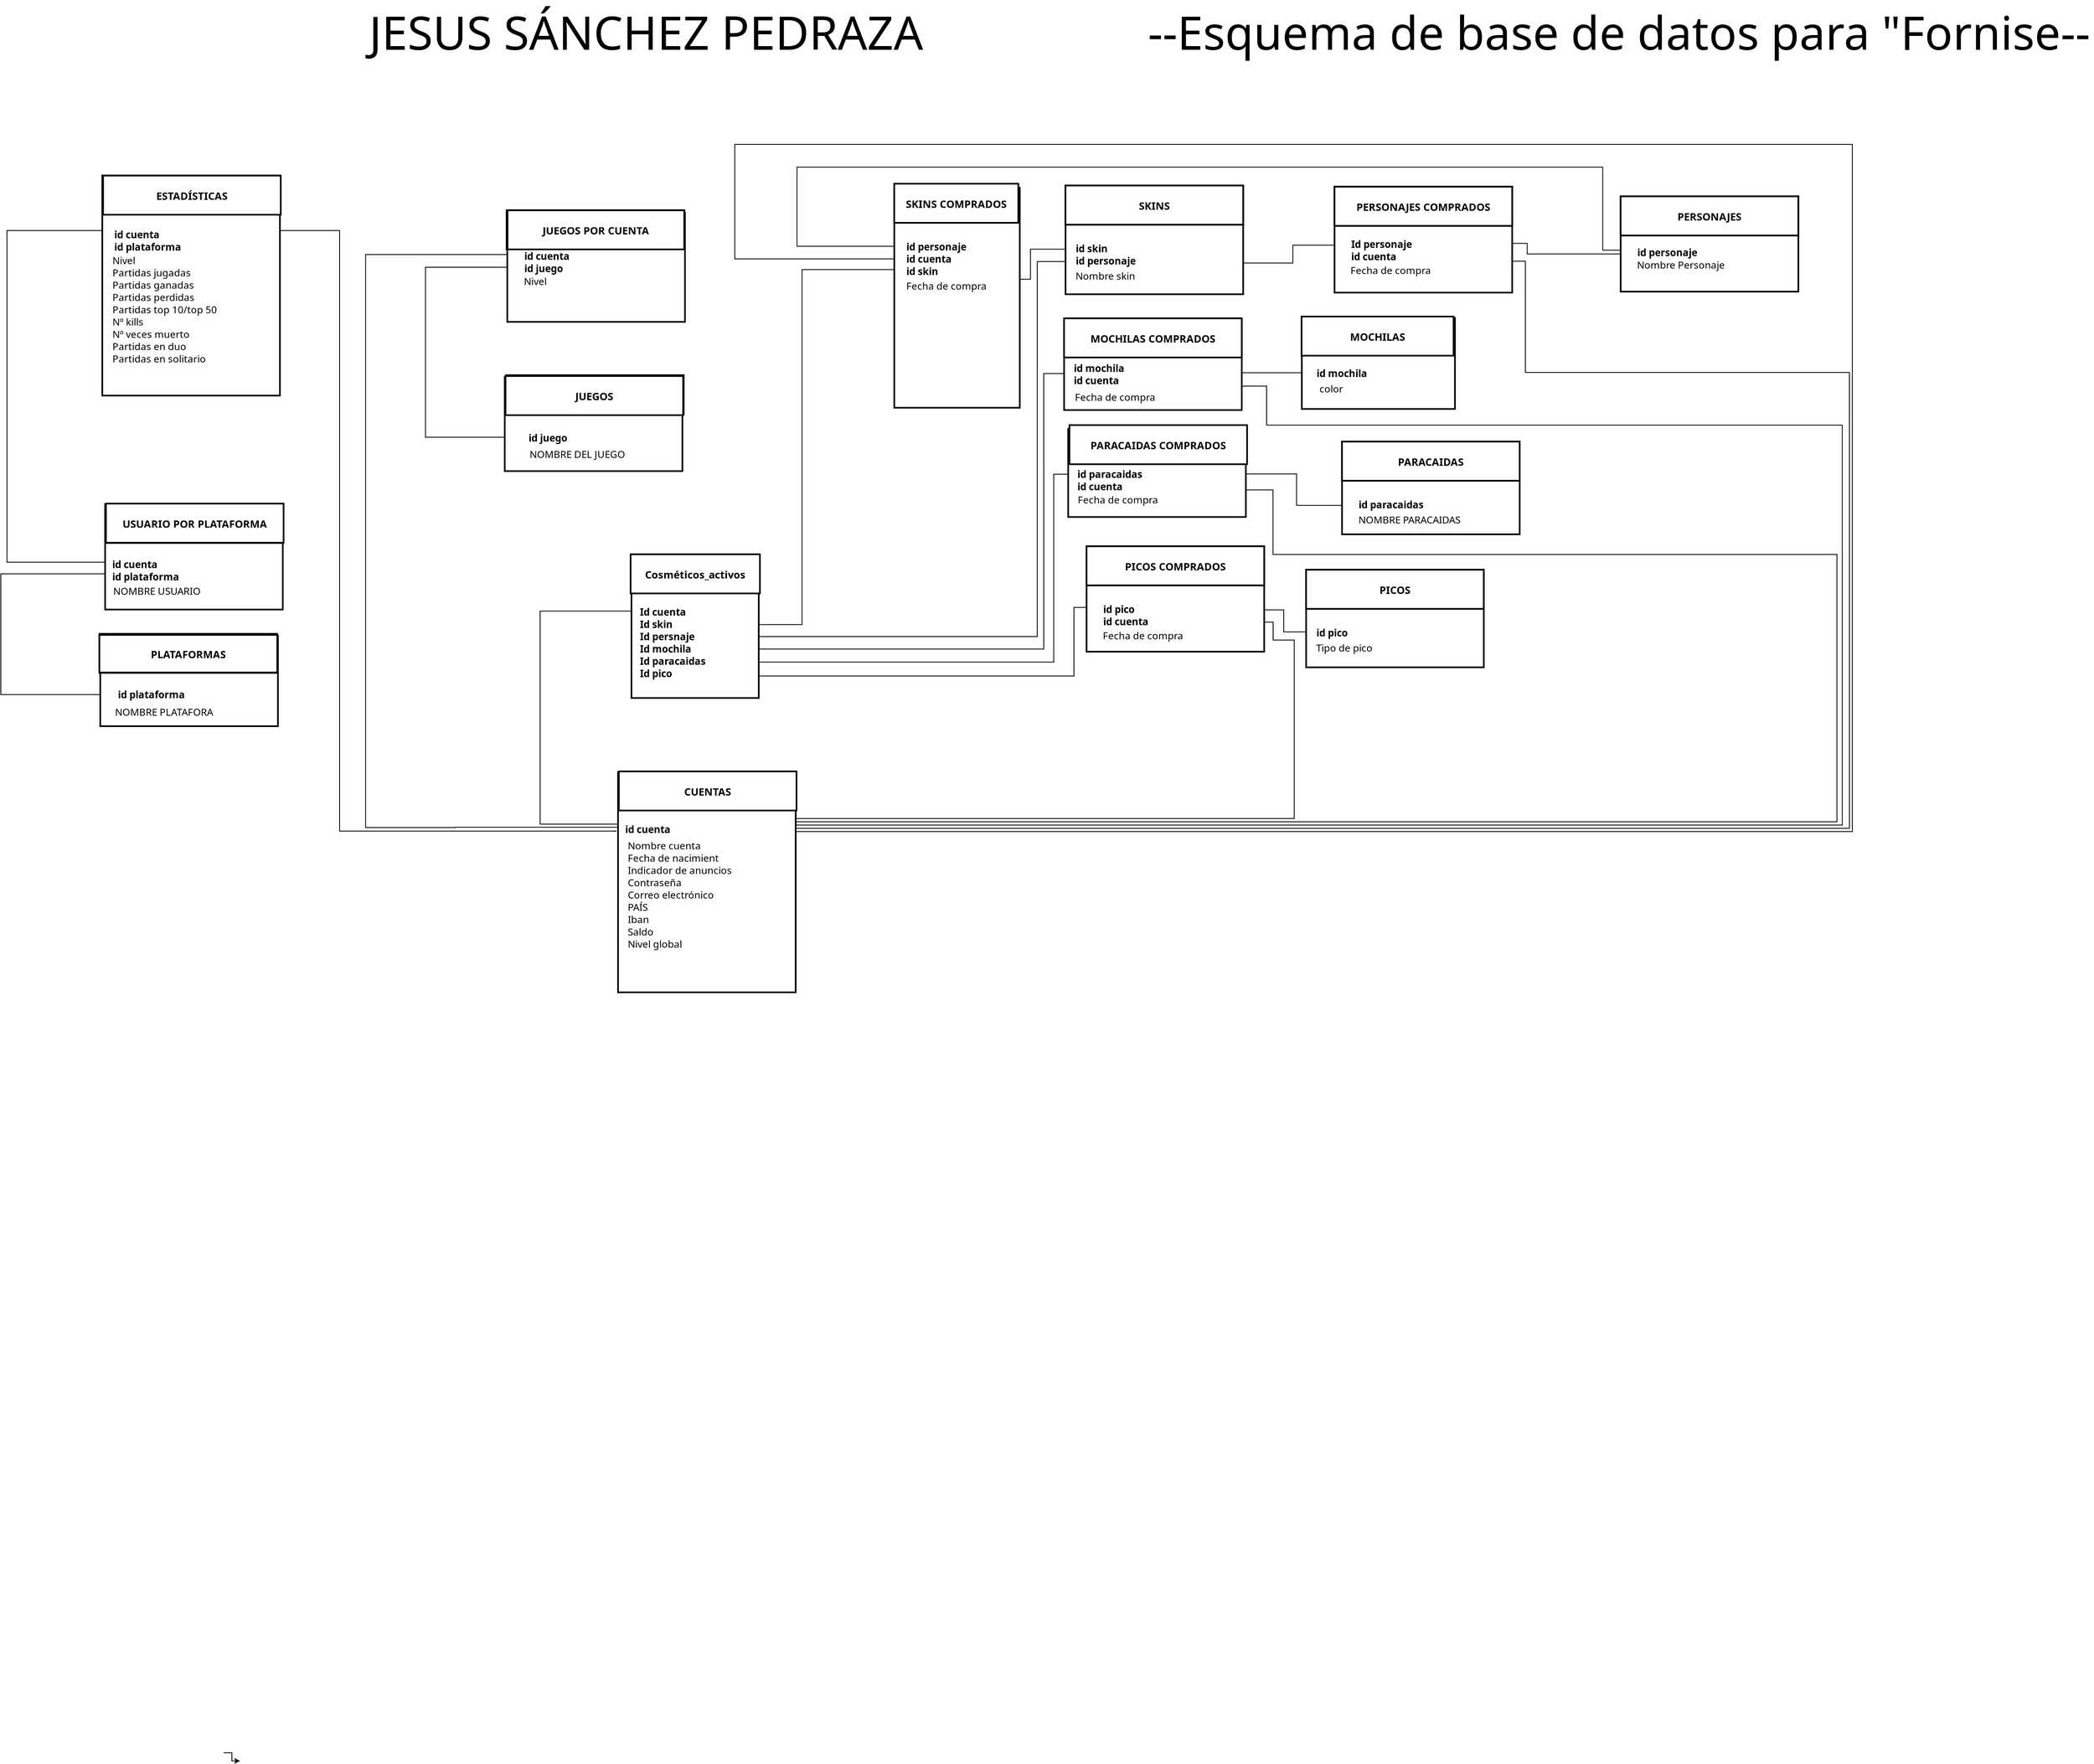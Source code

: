 <?xml version="1.0" encoding="UTF-8"?>
<dia:diagram xmlns:dia="http://www.lysator.liu.se/~alla/dia/">
  <dia:layer name="Fondo" visible="true" active="true">
    <dia:object type="Standard - ZigZagLine" version="1" id="O0">
      <dia:attribute name="obj_pos">
        <dia:point val="-50.746,-154.78"/>
      </dia:attribute>
      <dia:attribute name="obj_bb">
        <dia:rectangle val="-62.467,-154.83;-48.709,-113.777"/>
      </dia:attribute>
      <dia:attribute name="orth_points">
        <dia:point val="-50.746,-154.78"/>
        <dia:point val="-62.417,-154.78"/>
        <dia:point val="-62.417,-115.846"/>
        <dia:point val="-62.417,-115.846"/>
        <dia:point val="-62.417,-114.139"/>
        <dia:point val="-48.821,-114.139"/>
      </dia:attribute>
      <dia:attribute name="orth_orient">
        <dia:enum val="0"/>
        <dia:enum val="1"/>
        <dia:enum val="0"/>
        <dia:enum val="1"/>
        <dia:enum val="0"/>
      </dia:attribute>
      <dia:attribute name="autorouting">
        <dia:boolean val="false"/>
      </dia:attribute>
      <dia:attribute name="end_arrow">
        <dia:enum val="22"/>
      </dia:attribute>
      <dia:attribute name="end_arrow_length">
        <dia:real val="0.5"/>
      </dia:attribute>
      <dia:attribute name="end_arrow_width">
        <dia:real val="0.5"/>
      </dia:attribute>
      <dia:connections>
        <dia:connection handle="0" to="O22" connection="5"/>
      </dia:connections>
    </dia:object>
    <dia:object type="Standard - ZigZagLine" version="1" id="O1">
      <dia:attribute name="obj_pos">
        <dia:point val="47.965,-151.303"/>
      </dia:attribute>
      <dia:attribute name="obj_bb">
        <dia:rectangle val="23.197,-165.38;163.675,-74.805"/>
      </dia:attribute>
      <dia:attribute name="orth_points">
        <dia:point val="47.965,-151.303"/>
        <dia:point val="26.737,-151.303"/>
        <dia:point val="26.737,-165.33"/>
        <dia:point val="163.625,-165.33"/>
        <dia:point val="163.625,-81.129"/>
        <dia:point val="23.314,-81.129"/>
        <dia:point val="23.314,-74.916"/>
      </dia:attribute>
      <dia:attribute name="orth_orient">
        <dia:enum val="0"/>
        <dia:enum val="1"/>
        <dia:enum val="0"/>
        <dia:enum val="1"/>
        <dia:enum val="0"/>
        <dia:enum val="1"/>
      </dia:attribute>
      <dia:attribute name="autorouting">
        <dia:boolean val="false"/>
      </dia:attribute>
      <dia:attribute name="end_arrow">
        <dia:enum val="22"/>
      </dia:attribute>
      <dia:attribute name="end_arrow_length">
        <dia:real val="0.01"/>
      </dia:attribute>
      <dia:attribute name="end_arrow_width">
        <dia:real val="0.01"/>
      </dia:attribute>
      <dia:connections>
        <dia:connection handle="1" to="O33" connection="16"/>
      </dia:connections>
    </dia:object>
    <dia:object type="Standard - ZigZagLine" version="1" id="O2">
      <dia:attribute name="obj_pos">
        <dia:point val="116.307,-150.543"/>
      </dia:attribute>
      <dia:attribute name="obj_bb">
        <dia:rectangle val="23.197,-151.069;163.316,-74.805"/>
      </dia:attribute>
      <dia:attribute name="orth_points">
        <dia:point val="116.307,-150.543"/>
        <dia:point val="116.307,-151.019"/>
        <dia:point val="123.573,-151.019"/>
        <dia:point val="123.573,-137.388"/>
        <dia:point val="163.266,-137.388"/>
        <dia:point val="163.266,-81.529"/>
        <dia:point val="23.314,-81.529"/>
        <dia:point val="23.314,-74.916"/>
      </dia:attribute>
      <dia:attribute name="orth_orient">
        <dia:enum val="1"/>
        <dia:enum val="0"/>
        <dia:enum val="1"/>
        <dia:enum val="0"/>
        <dia:enum val="1"/>
        <dia:enum val="0"/>
        <dia:enum val="1"/>
      </dia:attribute>
      <dia:attribute name="autorouting">
        <dia:boolean val="false"/>
      </dia:attribute>
      <dia:attribute name="end_arrow">
        <dia:enum val="22"/>
      </dia:attribute>
      <dia:attribute name="end_arrow_length">
        <dia:real val="0.01"/>
      </dia:attribute>
      <dia:attribute name="end_arrow_width">
        <dia:real val="0.01"/>
      </dia:attribute>
      <dia:connections>
        <dia:connection handle="1" to="O33" connection="16"/>
      </dia:connections>
    </dia:object>
    <dia:object type="Standard - ZigZagLine" version="1" id="O3">
      <dia:attribute name="obj_pos">
        <dia:point val="86.954,-122.996"/>
      </dia:attribute>
      <dia:attribute name="obj_bb">
        <dia:rectangle val="23.197,-123.046;161.79,-74.805"/>
      </dia:attribute>
      <dia:attribute name="orth_points">
        <dia:point val="86.954,-122.996"/>
        <dia:point val="86.954,-122.996"/>
        <dia:point val="92.659,-122.996"/>
        <dia:point val="92.659,-115.086"/>
        <dia:point val="161.74,-115.086"/>
        <dia:point val="161.74,-82.329"/>
        <dia:point val="23.314,-82.329"/>
        <dia:point val="23.314,-74.916"/>
      </dia:attribute>
      <dia:attribute name="orth_orient">
        <dia:enum val="1"/>
        <dia:enum val="0"/>
        <dia:enum val="1"/>
        <dia:enum val="0"/>
        <dia:enum val="1"/>
        <dia:enum val="0"/>
        <dia:enum val="1"/>
      </dia:attribute>
      <dia:attribute name="autorouting">
        <dia:boolean val="false"/>
      </dia:attribute>
      <dia:attribute name="end_arrow">
        <dia:enum val="22"/>
      </dia:attribute>
      <dia:attribute name="end_arrow_length">
        <dia:real val="0.01"/>
      </dia:attribute>
      <dia:attribute name="end_arrow_width">
        <dia:real val="0.01"/>
      </dia:attribute>
      <dia:connections>
        <dia:connection handle="1" to="O33" connection="16"/>
      </dia:connections>
    </dia:object>
    <dia:object type="Standard - ZigZagLine" version="1" id="O4">
      <dia:attribute name="obj_pos">
        <dia:point val="71.378,-108.694"/>
      </dia:attribute>
      <dia:attribute name="obj_bb">
        <dia:rectangle val="21.757,-108.744;71.428,-100.145"/>
      </dia:attribute>
      <dia:attribute name="orth_points">
        <dia:point val="71.378,-108.694"/>
        <dia:point val="71.378,-108.594"/>
        <dia:point val="68.278,-108.594"/>
        <dia:point val="68.278,-100.195"/>
        <dia:point val="21.874,-100.195"/>
        <dia:point val="21.874,-106.296"/>
      </dia:attribute>
      <dia:attribute name="orth_orient">
        <dia:enum val="1"/>
        <dia:enum val="0"/>
        <dia:enum val="1"/>
        <dia:enum val="0"/>
        <dia:enum val="1"/>
      </dia:attribute>
      <dia:attribute name="autorouting">
        <dia:boolean val="false"/>
      </dia:attribute>
      <dia:attribute name="end_arrow">
        <dia:enum val="22"/>
      </dia:attribute>
      <dia:attribute name="end_arrow_length">
        <dia:real val="0.01"/>
      </dia:attribute>
      <dia:attribute name="end_arrow_width">
        <dia:real val="0.01"/>
      </dia:attribute>
      <dia:connections>
        <dia:connection handle="1" to="O95" connection="16"/>
      </dia:connections>
    </dia:object>
    <dia:object type="Standard - ZigZagLine" version="1" id="O5">
      <dia:attribute name="obj_pos">
        <dia:point val="89.478,-106.495"/>
      </dia:attribute>
      <dia:attribute name="obj_bb">
        <dia:rectangle val="23.197,-106.844;95.312,-74.805"/>
      </dia:attribute>
      <dia:attribute name="orth_points">
        <dia:point val="89.478,-106.495"/>
        <dia:point val="89.478,-106.794"/>
        <dia:point val="92.677,-106.794"/>
        <dia:point val="92.677,-104.595"/>
        <dia:point val="95.262,-104.595"/>
        <dia:point val="95.262,-82.729"/>
        <dia:point val="23.314,-82.729"/>
        <dia:point val="23.314,-74.916"/>
      </dia:attribute>
      <dia:attribute name="orth_orient">
        <dia:enum val="1"/>
        <dia:enum val="0"/>
        <dia:enum val="1"/>
        <dia:enum val="0"/>
        <dia:enum val="1"/>
        <dia:enum val="0"/>
        <dia:enum val="1"/>
      </dia:attribute>
      <dia:attribute name="autorouting">
        <dia:boolean val="false"/>
      </dia:attribute>
      <dia:attribute name="end_arrow">
        <dia:enum val="22"/>
      </dia:attribute>
      <dia:attribute name="end_arrow_length">
        <dia:real val="0.01"/>
      </dia:attribute>
      <dia:attribute name="end_arrow_width">
        <dia:real val="0.01"/>
      </dia:attribute>
      <dia:connections>
        <dia:connection handle="1" to="O33" connection="16"/>
      </dia:connections>
    </dia:object>
    <dia:object type="Standard - ZigZagLine" version="1" id="O6">
      <dia:attribute name="obj_pos">
        <dia:point val="99.577,-102.895"/>
      </dia:attribute>
      <dia:attribute name="obj_bb">
        <dia:rectangle val="85.366,-108.656;99.627,-102.845"/>
      </dia:attribute>
      <dia:attribute name="orth_points">
        <dia:point val="99.577,-102.895"/>
        <dia:point val="98.477,-102.895"/>
        <dia:point val="98.477,-105.595"/>
        <dia:point val="93.978,-105.595"/>
        <dia:point val="93.978,-108.294"/>
        <dia:point val="85.478,-108.294"/>
      </dia:attribute>
      <dia:attribute name="orth_orient">
        <dia:enum val="0"/>
        <dia:enum val="1"/>
        <dia:enum val="0"/>
        <dia:enum val="1"/>
        <dia:enum val="0"/>
      </dia:attribute>
      <dia:attribute name="autorouting">
        <dia:boolean val="false"/>
      </dia:attribute>
      <dia:attribute name="end_arrow">
        <dia:enum val="22"/>
      </dia:attribute>
      <dia:attribute name="end_arrow_length">
        <dia:real val="0.5"/>
      </dia:attribute>
      <dia:attribute name="end_arrow_width">
        <dia:real val="0.5"/>
      </dia:attribute>
    </dia:object>
    <dia:object type="Standard - ZigZagLine" version="1" id="O7">
      <dia:attribute name="obj_pos">
        <dia:point val="71.519,-135.712"/>
      </dia:attribute>
      <dia:attribute name="obj_bb">
        <dia:rectangle val="23.197,-135.762;162.444,-74.805"/>
      </dia:attribute>
      <dia:attribute name="orth_points">
        <dia:point val="71.519,-135.712"/>
        <dia:point val="91.876,-135.712"/>
        <dia:point val="91.876,-130.931"/>
        <dia:point val="162.394,-130.931"/>
        <dia:point val="162.394,-81.929"/>
        <dia:point val="23.314,-81.929"/>
        <dia:point val="23.314,-74.916"/>
      </dia:attribute>
      <dia:attribute name="orth_orient">
        <dia:enum val="0"/>
        <dia:enum val="1"/>
        <dia:enum val="0"/>
        <dia:enum val="1"/>
        <dia:enum val="0"/>
        <dia:enum val="1"/>
      </dia:attribute>
      <dia:attribute name="autorouting">
        <dia:boolean val="false"/>
      </dia:attribute>
      <dia:attribute name="end_arrow">
        <dia:enum val="22"/>
      </dia:attribute>
      <dia:attribute name="end_arrow_length">
        <dia:real val="0.01"/>
      </dia:attribute>
      <dia:attribute name="end_arrow_width">
        <dia:real val="0.01"/>
      </dia:attribute>
      <dia:connections>
        <dia:connection handle="1" to="O33" connection="16"/>
      </dia:connections>
    </dia:object>
    <dia:object type="Standard - ZigZagLine" version="1" id="O8">
      <dia:attribute name="obj_pos">
        <dia:point val="47.846,-152.849"/>
      </dia:attribute>
      <dia:attribute name="obj_bb">
        <dia:rectangle val="34.303,-162.596;146.492,-152.317"/>
      </dia:attribute>
      <dia:attribute name="orth_points">
        <dia:point val="47.846,-152.849"/>
        <dia:point val="34.353,-152.849"/>
        <dia:point val="34.353,-162.546"/>
        <dia:point val="133.052,-162.546"/>
        <dia:point val="133.052,-152.367"/>
        <dia:point val="146.13,-152.367"/>
        <dia:point val="146.13,-153.125"/>
      </dia:attribute>
      <dia:attribute name="orth_orient">
        <dia:enum val="0"/>
        <dia:enum val="1"/>
        <dia:enum val="0"/>
        <dia:enum val="1"/>
        <dia:enum val="0"/>
        <dia:enum val="1"/>
      </dia:attribute>
      <dia:attribute name="autorouting">
        <dia:boolean val="false"/>
      </dia:attribute>
      <dia:attribute name="end_arrow">
        <dia:enum val="22"/>
      </dia:attribute>
      <dia:attribute name="end_arrow_length">
        <dia:real val="0.5"/>
      </dia:attribute>
      <dia:attribute name="end_arrow_width">
        <dia:real val="0.5"/>
      </dia:attribute>
      <dia:connections>
        <dia:connection handle="1" to="O69" connection="16"/>
      </dia:connections>
    </dia:object>
    <dia:object type="Standard - ZigZagLine" version="1" id="O9">
      <dia:attribute name="obj_pos">
        <dia:point val="138.296,-151.596"/>
      </dia:attribute>
      <dia:attribute name="obj_bb">
        <dia:rectangle val="117.731,-153.75;138.346,-151.546"/>
      </dia:attribute>
      <dia:attribute name="orth_points">
        <dia:point val="138.296,-151.596"/>
        <dia:point val="138.296,-151.905"/>
        <dia:point val="123.799,-151.905"/>
        <dia:point val="123.799,-153.205"/>
        <dia:point val="118.093,-153.205"/>
        <dia:point val="118.093,-153.138"/>
      </dia:attribute>
      <dia:attribute name="orth_orient">
        <dia:enum val="1"/>
        <dia:enum val="0"/>
        <dia:enum val="1"/>
        <dia:enum val="0"/>
        <dia:enum val="1"/>
      </dia:attribute>
      <dia:attribute name="autorouting">
        <dia:boolean val="false"/>
      </dia:attribute>
      <dia:attribute name="end_arrow">
        <dia:enum val="22"/>
      </dia:attribute>
      <dia:attribute name="end_arrow_length">
        <dia:real val="0.5"/>
      </dia:attribute>
      <dia:attribute name="end_arrow_width">
        <dia:real val="0.5"/>
      </dia:attribute>
    </dia:object>
    <dia:object type="Standard - ZigZagLine" version="1" id="O10">
      <dia:attribute name="obj_pos">
        <dia:point val="69.36,-150.825"/>
      </dia:attribute>
      <dia:attribute name="obj_bb">
        <dia:rectangle val="21.512,-151.029;69.41,-104.972"/>
      </dia:attribute>
      <dia:attribute name="orth_points">
        <dia:point val="69.36,-150.825"/>
        <dia:point val="69.36,-150.979"/>
        <dia:point val="63.781,-150.979"/>
        <dia:point val="63.781,-105.022"/>
        <dia:point val="21.874,-105.022"/>
        <dia:point val="21.874,-106.296"/>
      </dia:attribute>
      <dia:attribute name="orth_orient">
        <dia:enum val="1"/>
        <dia:enum val="0"/>
        <dia:enum val="1"/>
        <dia:enum val="0"/>
        <dia:enum val="1"/>
      </dia:attribute>
      <dia:attribute name="autorouting">
        <dia:boolean val="false"/>
      </dia:attribute>
      <dia:attribute name="end_arrow">
        <dia:enum val="22"/>
      </dia:attribute>
      <dia:attribute name="end_arrow_length">
        <dia:real val="0.5"/>
      </dia:attribute>
      <dia:attribute name="end_arrow_width">
        <dia:real val="0.5"/>
      </dia:attribute>
      <dia:connections>
        <dia:connection handle="1" to="O95" connection="16"/>
      </dia:connections>
    </dia:object>
    <dia:object type="Standard - ZigZagLine" version="1" id="O11">
      <dia:attribute name="obj_pos">
        <dia:point val="73.832,-152.367"/>
      </dia:attribute>
      <dia:attribute name="obj_bb">
        <dia:rectangle val="53.594,-152.542;73.882,-146.435"/>
      </dia:attribute>
      <dia:attribute name="orth_points">
        <dia:point val="73.832,-152.367"/>
        <dia:point val="73.832,-152.492"/>
        <dia:point val="62.949,-152.492"/>
        <dia:point val="62.949,-148.806"/>
        <dia:point val="53.956,-148.806"/>
        <dia:point val="53.956,-146.546"/>
      </dia:attribute>
      <dia:attribute name="orth_orient">
        <dia:enum val="1"/>
        <dia:enum val="0"/>
        <dia:enum val="1"/>
        <dia:enum val="0"/>
        <dia:enum val="1"/>
      </dia:attribute>
      <dia:attribute name="autorouting">
        <dia:boolean val="false"/>
      </dia:attribute>
      <dia:attribute name="end_arrow">
        <dia:enum val="22"/>
      </dia:attribute>
      <dia:attribute name="end_arrow_length">
        <dia:real val="0.5"/>
      </dia:attribute>
      <dia:attribute name="end_arrow_width">
        <dia:real val="0.5"/>
      </dia:attribute>
      <dia:connections>
        <dia:connection handle="1" to="O82" connection="16"/>
      </dia:connections>
    </dia:object>
    <dia:object type="Standard - ZigZagLine" version="1" id="O12">
      <dia:attribute name="obj_pos">
        <dia:point val="73.524,-124.916"/>
      </dia:attribute>
      <dia:attribute name="obj_bb">
        <dia:rectangle val="17.181,-124.966;73.574,-100.746"/>
      </dia:attribute>
      <dia:attribute name="orth_points">
        <dia:point val="73.524,-124.916"/>
        <dia:point val="65.803,-124.916"/>
        <dia:point val="65.803,-101.895"/>
        <dia:point val="17.543,-101.895"/>
        <dia:point val="17.543,-100.858"/>
      </dia:attribute>
      <dia:attribute name="orth_orient">
        <dia:enum val="0"/>
        <dia:enum val="1"/>
        <dia:enum val="0"/>
        <dia:enum val="1"/>
      </dia:attribute>
      <dia:attribute name="autorouting">
        <dia:boolean val="false"/>
      </dia:attribute>
      <dia:attribute name="end_arrow">
        <dia:enum val="22"/>
      </dia:attribute>
      <dia:attribute name="end_arrow_length">
        <dia:real val="0.5"/>
      </dia:attribute>
      <dia:attribute name="end_arrow_width">
        <dia:real val="0.5"/>
      </dia:attribute>
    </dia:object>
    <dia:object type="Standard - ZigZagLine" version="1" id="O13">
      <dia:attribute name="obj_pos">
        <dia:point val="108.502,-121.097"/>
      </dia:attribute>
      <dia:attribute name="obj_bb">
        <dia:rectangle val="78.095,-125.182;108.552,-121.047"/>
      </dia:attribute>
      <dia:attribute name="orth_points">
        <dia:point val="108.502,-121.097"/>
        <dia:point val="95.547,-121.097"/>
        <dia:point val="95.547,-124.952"/>
        <dia:point val="78.457,-124.952"/>
        <dia:point val="78.457,-125.07"/>
      </dia:attribute>
      <dia:attribute name="orth_orient">
        <dia:enum val="0"/>
        <dia:enum val="1"/>
        <dia:enum val="0"/>
        <dia:enum val="1"/>
      </dia:attribute>
      <dia:attribute name="autorouting">
        <dia:boolean val="false"/>
      </dia:attribute>
      <dia:attribute name="end_arrow">
        <dia:enum val="22"/>
      </dia:attribute>
      <dia:attribute name="end_arrow_length">
        <dia:real val="0.5"/>
      </dia:attribute>
      <dia:attribute name="end_arrow_width">
        <dia:real val="0.5"/>
      </dia:attribute>
      <dia:connections>
        <dia:connection handle="1" to="O74" connection="16"/>
      </dia:connections>
    </dia:object>
    <dia:object type="Standard - ZigZagLine" version="1" id="O14">
      <dia:attribute name="obj_pos">
        <dia:point val="48.798,-149.995"/>
      </dia:attribute>
      <dia:attribute name="obj_bb">
        <dia:rectangle val="16.375,-150.045;48.848,-106.211"/>
      </dia:attribute>
      <dia:attribute name="orth_points">
        <dia:point val="48.798,-149.995"/>
        <dia:point val="34.969,-149.995"/>
        <dia:point val="34.969,-106.495"/>
        <dia:point val="16.737,-106.495"/>
        <dia:point val="16.737,-106.823"/>
      </dia:attribute>
      <dia:attribute name="orth_orient">
        <dia:enum val="0"/>
        <dia:enum val="1"/>
        <dia:enum val="0"/>
        <dia:enum val="1"/>
      </dia:attribute>
      <dia:attribute name="autorouting">
        <dia:boolean val="false"/>
      </dia:attribute>
      <dia:attribute name="end_arrow">
        <dia:enum val="22"/>
      </dia:attribute>
      <dia:attribute name="end_arrow_length">
        <dia:real val="0.5"/>
      </dia:attribute>
      <dia:attribute name="end_arrow_width">
        <dia:real val="0.5"/>
      </dia:attribute>
    </dia:object>
    <dia:object type="Standard - Line" version="0" id="O15">
      <dia:attribute name="obj_pos">
        <dia:point val="103.36,-137.351"/>
      </dia:attribute>
      <dia:attribute name="obj_bb">
        <dia:rectangle val="81.187,-137.713;103.41,-136.989"/>
      </dia:attribute>
      <dia:attribute name="conn_endpoints">
        <dia:point val="103.36,-137.351"/>
        <dia:point val="81.299,-137.351"/>
      </dia:attribute>
      <dia:attribute name="numcp">
        <dia:int val="1"/>
      </dia:attribute>
      <dia:attribute name="end_arrow">
        <dia:enum val="22"/>
      </dia:attribute>
      <dia:attribute name="end_arrow_length">
        <dia:real val="0.5"/>
      </dia:attribute>
      <dia:attribute name="end_arrow_width">
        <dia:real val="0.5"/>
      </dia:attribute>
    </dia:object>
    <dia:object type="Standard - ZigZagLine" version="1" id="O16">
      <dia:attribute name="obj_pos">
        <dia:point val="77.954,-138.396"/>
      </dia:attribute>
      <dia:attribute name="obj_bb">
        <dia:rectangle val="29.528,-138.446;78.004,-103.445"/>
      </dia:attribute>
      <dia:attribute name="orth_points">
        <dia:point val="77.954,-138.396"/>
        <dia:point val="77.954,-137.253"/>
        <dia:point val="64.579,-137.253"/>
        <dia:point val="64.579,-103.495"/>
        <dia:point val="29.645,-103.495"/>
        <dia:point val="29.645,-103.954"/>
      </dia:attribute>
      <dia:attribute name="orth_orient">
        <dia:enum val="1"/>
        <dia:enum val="0"/>
        <dia:enum val="1"/>
        <dia:enum val="0"/>
        <dia:enum val="1"/>
      </dia:attribute>
      <dia:attribute name="autorouting">
        <dia:boolean val="false"/>
      </dia:attribute>
      <dia:attribute name="end_arrow">
        <dia:enum val="22"/>
      </dia:attribute>
      <dia:attribute name="end_arrow_length">
        <dia:real val="0.01"/>
      </dia:attribute>
      <dia:attribute name="end_arrow_width">
        <dia:real val="0.01"/>
      </dia:attribute>
      <dia:connections>
        <dia:connection handle="0" to="O78" connection="16"/>
      </dia:connections>
    </dia:object>
    <dia:object type="Standard - ZigZagLine" version="1" id="O17">
      <dia:attribute name="obj_pos">
        <dia:point val="14.661,-107.809"/>
      </dia:attribute>
      <dia:attribute name="obj_bb">
        <dia:rectangle val="2.839,-108.196;14.855,-81.991"/>
      </dia:attribute>
      <dia:attribute name="orth_points">
        <dia:point val="14.661,-107.809"/>
        <dia:point val="14.661,-108.146"/>
        <dia:point val="2.889,-108.146"/>
        <dia:point val="2.889,-97.037"/>
        <dia:point val="2.889,-97.037"/>
        <dia:point val="2.889,-82.041"/>
        <dia:point val="14.493,-82.041"/>
        <dia:point val="14.493,-88.637"/>
      </dia:attribute>
      <dia:attribute name="orth_orient">
        <dia:enum val="1"/>
        <dia:enum val="0"/>
        <dia:enum val="1"/>
        <dia:enum val="0"/>
        <dia:enum val="1"/>
        <dia:enum val="0"/>
        <dia:enum val="1"/>
      </dia:attribute>
      <dia:attribute name="autorouting">
        <dia:boolean val="false"/>
      </dia:attribute>
      <dia:attribute name="end_arrow">
        <dia:enum val="22"/>
      </dia:attribute>
      <dia:attribute name="end_arrow_length">
        <dia:real val="0.5"/>
      </dia:attribute>
      <dia:attribute name="end_arrow_width">
        <dia:real val="0.5"/>
      </dia:attribute>
    </dia:object>
    <dia:object type="Standard - ZigZagLine" version="1" id="O18">
      <dia:attribute name="obj_pos">
        <dia:point val="102.98,-152.984"/>
      </dia:attribute>
      <dia:attribute name="obj_bb">
        <dia:rectangle val="77.303,-154.046;103.03,-150.745"/>
      </dia:attribute>
      <dia:attribute name="orth_points">
        <dia:point val="102.98,-152.984"/>
        <dia:point val="95.093,-152.984"/>
        <dia:point val="95.093,-150.795"/>
        <dia:point val="77.665,-150.795"/>
        <dia:point val="77.665,-153.934"/>
      </dia:attribute>
      <dia:attribute name="orth_orient">
        <dia:enum val="0"/>
        <dia:enum val="1"/>
        <dia:enum val="0"/>
        <dia:enum val="1"/>
      </dia:attribute>
      <dia:attribute name="autorouting">
        <dia:boolean val="false"/>
      </dia:attribute>
      <dia:attribute name="end_arrow">
        <dia:enum val="22"/>
      </dia:attribute>
      <dia:attribute name="end_arrow_length">
        <dia:real val="0.5"/>
      </dia:attribute>
      <dia:attribute name="end_arrow_width">
        <dia:real val="0.5"/>
      </dia:attribute>
    </dia:object>
    <dia:object type="Standard - ZigZagLine" version="1" id="O19">
      <dia:attribute name="obj_pos">
        <dia:point val="-49.309,-112.71"/>
      </dia:attribute>
      <dia:attribute name="obj_bb">
        <dia:rectangle val="-63.223,-112.76;-49.259,-97.55"/>
      </dia:attribute>
      <dia:attribute name="orth_points">
        <dia:point val="-49.309,-112.71"/>
        <dia:point val="-63.173,-112.71"/>
        <dia:point val="-63.173,-99.468"/>
        <dia:point val="-63.173,-99.468"/>
        <dia:point val="-63.173,-97.912"/>
        <dia:point val="-50.205,-97.912"/>
      </dia:attribute>
      <dia:attribute name="orth_orient">
        <dia:enum val="0"/>
        <dia:enum val="1"/>
        <dia:enum val="0"/>
        <dia:enum val="1"/>
        <dia:enum val="0"/>
      </dia:attribute>
      <dia:attribute name="autorouting">
        <dia:boolean val="false"/>
      </dia:attribute>
      <dia:attribute name="end_arrow">
        <dia:enum val="22"/>
      </dia:attribute>
      <dia:attribute name="end_arrow_length">
        <dia:real val="0.5"/>
      </dia:attribute>
      <dia:attribute name="end_arrow_width">
        <dia:real val="0.5"/>
      </dia:attribute>
    </dia:object>
    <dia:object type="Standard - ZigZagLine" version="1" id="O20">
      <dia:attribute name="obj_pos">
        <dia:point val="12.432,-81.659"/>
      </dia:attribute>
      <dia:attribute name="obj_bb">
        <dia:rectangle val="-18.538,-152.2;12.482,-81.571"/>
      </dia:attribute>
      <dia:attribute name="orth_points">
        <dia:point val="12.432,-81.659"/>
        <dia:point val="-7.496,-81.659"/>
        <dia:point val="-7.496,-81.621"/>
        <dia:point val="-18.488,-81.621"/>
        <dia:point val="-18.488,-151.838"/>
        <dia:point val="4.778,-151.838"/>
      </dia:attribute>
      <dia:attribute name="orth_orient">
        <dia:enum val="0"/>
        <dia:enum val="1"/>
        <dia:enum val="0"/>
        <dia:enum val="1"/>
        <dia:enum val="0"/>
      </dia:attribute>
      <dia:attribute name="autorouting">
        <dia:boolean val="false"/>
      </dia:attribute>
      <dia:attribute name="end_arrow">
        <dia:enum val="22"/>
      </dia:attribute>
      <dia:attribute name="end_arrow_length">
        <dia:real val="0.5"/>
      </dia:attribute>
      <dia:attribute name="end_arrow_width">
        <dia:real val="0.5"/>
      </dia:attribute>
      <dia:connections>
        <dia:connection handle="0" to="O33" connection="5"/>
      </dia:connections>
    </dia:object>
    <dia:object type="Standard - ZigZagLine" version="1" id="O21">
      <dia:attribute name="obj_pos">
        <dia:point val="-1.234,-150.278"/>
      </dia:attribute>
      <dia:attribute name="obj_bb">
        <dia:rectangle val="-11.203,-150.328;1.927,-129.087"/>
      </dia:attribute>
      <dia:attribute name="orth_points">
        <dia:point val="-1.234,-150.278"/>
        <dia:point val="-11.153,-150.278"/>
        <dia:point val="-11.153,-131.006"/>
        <dia:point val="-11.153,-131.006"/>
        <dia:point val="-11.153,-129.449"/>
        <dia:point val="1.815,-129.449"/>
      </dia:attribute>
      <dia:attribute name="orth_orient">
        <dia:enum val="0"/>
        <dia:enum val="1"/>
        <dia:enum val="0"/>
        <dia:enum val="1"/>
        <dia:enum val="0"/>
      </dia:attribute>
      <dia:attribute name="autorouting">
        <dia:boolean val="false"/>
      </dia:attribute>
      <dia:attribute name="end_arrow">
        <dia:enum val="22"/>
      </dia:attribute>
      <dia:attribute name="end_arrow_length">
        <dia:real val="0.5"/>
      </dia:attribute>
      <dia:attribute name="end_arrow_width">
        <dia:real val="0.5"/>
      </dia:attribute>
      <dia:connections>
        <dia:connection handle="0" to="O23" connection="16"/>
      </dia:connections>
    </dia:object>
    <dia:object type="Flowchart - Box" version="0" id="O22">
      <dia:attribute name="obj_pos">
        <dia:point val="-50.746,-161.522"/>
      </dia:attribute>
      <dia:attribute name="obj_bb">
        <dia:rectangle val="-50.846,-161.622;-28.884,-134.453"/>
      </dia:attribute>
      <dia:attribute name="elem_corner">
        <dia:point val="-50.746,-161.522"/>
      </dia:attribute>
      <dia:attribute name="elem_width">
        <dia:real val="21.762"/>
      </dia:attribute>
      <dia:attribute name="elem_height">
        <dia:real val="26.969"/>
      </dia:attribute>
      <dia:attribute name="border_width">
        <dia:real val="0.2"/>
      </dia:attribute>
      <dia:attribute name="show_background">
        <dia:boolean val="true"/>
      </dia:attribute>
      <dia:attribute name="padding">
        <dia:real val="0.5"/>
      </dia:attribute>
      <dia:attribute name="text">
        <dia:composite type="text">
          <dia:attribute name="string">
            <dia:string>##</dia:string>
          </dia:attribute>
          <dia:attribute name="font">
            <dia:font family="sans" style="0" name="Helvetica"/>
          </dia:attribute>
          <dia:attribute name="height">
            <dia:real val="0.8"/>
          </dia:attribute>
          <dia:attribute name="pos">
            <dia:point val="-39.865,-147.797"/>
          </dia:attribute>
          <dia:attribute name="color">
            <dia:color val="#000000"/>
          </dia:attribute>
          <dia:attribute name="alignment">
            <dia:enum val="1"/>
          </dia:attribute>
        </dia:composite>
      </dia:attribute>
    </dia:object>
    <dia:object type="Flowchart - Box" version="0" id="O23">
      <dia:attribute name="obj_pos">
        <dia:point val="-1.134,-156.971"/>
      </dia:attribute>
      <dia:attribute name="obj_bb">
        <dia:rectangle val="-1.234,-157.071;20.728,-143.485"/>
      </dia:attribute>
      <dia:attribute name="elem_corner">
        <dia:point val="-1.134,-156.971"/>
      </dia:attribute>
      <dia:attribute name="elem_width">
        <dia:real val="21.762"/>
      </dia:attribute>
      <dia:attribute name="elem_height">
        <dia:real val="13.386"/>
      </dia:attribute>
      <dia:attribute name="border_width">
        <dia:real val="0.2"/>
      </dia:attribute>
      <dia:attribute name="show_background">
        <dia:boolean val="true"/>
      </dia:attribute>
      <dia:attribute name="padding">
        <dia:real val="0.5"/>
      </dia:attribute>
      <dia:attribute name="text">
        <dia:composite type="text">
          <dia:attribute name="string">
            <dia:string>##</dia:string>
          </dia:attribute>
          <dia:attribute name="font">
            <dia:font family="sans" style="0" name="Helvetica"/>
          </dia:attribute>
          <dia:attribute name="height">
            <dia:real val="0.8"/>
          </dia:attribute>
          <dia:attribute name="pos">
            <dia:point val="9.747,-150.038"/>
          </dia:attribute>
          <dia:attribute name="color">
            <dia:color val="#000000"/>
          </dia:attribute>
          <dia:attribute name="alignment">
            <dia:enum val="1"/>
          </dia:attribute>
        </dia:composite>
      </dia:attribute>
    </dia:object>
    <dia:object type="Flowchart - Box" version="0" id="O24">
      <dia:attribute name="obj_pos">
        <dia:point val="96.19,-144.068"/>
      </dia:attribute>
      <dia:attribute name="obj_bb">
        <dia:rectangle val="96.09,-144.168;115.048,-132.812"/>
      </dia:attribute>
      <dia:attribute name="elem_corner">
        <dia:point val="96.19,-144.068"/>
      </dia:attribute>
      <dia:attribute name="elem_width">
        <dia:real val="18.758"/>
      </dia:attribute>
      <dia:attribute name="elem_height">
        <dia:real val="11.156"/>
      </dia:attribute>
      <dia:attribute name="border_width">
        <dia:real val="0.2"/>
      </dia:attribute>
      <dia:attribute name="show_background">
        <dia:boolean val="true"/>
      </dia:attribute>
      <dia:attribute name="padding">
        <dia:real val="0.5"/>
      </dia:attribute>
      <dia:attribute name="text">
        <dia:composite type="text">
          <dia:attribute name="string">
            <dia:string>##</dia:string>
          </dia:attribute>
          <dia:attribute name="font">
            <dia:font family="sans" style="0" name="Helvetica"/>
          </dia:attribute>
          <dia:attribute name="height">
            <dia:real val="0.8"/>
          </dia:attribute>
          <dia:attribute name="pos">
            <dia:point val="105.569,-138.25"/>
          </dia:attribute>
          <dia:attribute name="color">
            <dia:color val="#000000"/>
          </dia:attribute>
          <dia:attribute name="alignment">
            <dia:enum val="1"/>
          </dia:attribute>
        </dia:composite>
      </dia:attribute>
    </dia:object>
    <dia:object type="Flowchart - Box" version="0" id="O25">
      <dia:attribute name="obj_pos">
        <dia:point val="101.117,-128.906"/>
      </dia:attribute>
      <dia:attribute name="obj_bb">
        <dia:rectangle val="101.017,-129.006;122.979,-117.451"/>
      </dia:attribute>
      <dia:attribute name="elem_corner">
        <dia:point val="101.117,-128.906"/>
      </dia:attribute>
      <dia:attribute name="elem_width">
        <dia:real val="21.762"/>
      </dia:attribute>
      <dia:attribute name="elem_height">
        <dia:real val="11.355"/>
      </dia:attribute>
      <dia:attribute name="border_width">
        <dia:real val="0.2"/>
      </dia:attribute>
      <dia:attribute name="show_background">
        <dia:boolean val="true"/>
      </dia:attribute>
      <dia:attribute name="padding">
        <dia:real val="0.5"/>
      </dia:attribute>
      <dia:attribute name="text">
        <dia:composite type="text">
          <dia:attribute name="string">
            <dia:string>##</dia:string>
          </dia:attribute>
          <dia:attribute name="font">
            <dia:font family="sans" style="0" name="Helvetica"/>
          </dia:attribute>
          <dia:attribute name="height">
            <dia:real val="0.8"/>
          </dia:attribute>
          <dia:attribute name="pos">
            <dia:point val="111.998,-122.989"/>
          </dia:attribute>
          <dia:attribute name="color">
            <dia:color val="#000000"/>
          </dia:attribute>
          <dia:attribute name="alignment">
            <dia:enum val="1"/>
          </dia:attribute>
        </dia:composite>
      </dia:attribute>
    </dia:object>
    <dia:object type="Flowchart - Box" version="0" id="O26">
      <dia:attribute name="obj_pos">
        <dia:point val="101.117,-128.906"/>
      </dia:attribute>
      <dia:attribute name="obj_bb">
        <dia:rectangle val="101.017,-129.006;122.979,-124.015"/>
      </dia:attribute>
      <dia:attribute name="elem_corner">
        <dia:point val="101.117,-128.906"/>
      </dia:attribute>
      <dia:attribute name="elem_width">
        <dia:real val="21.762"/>
      </dia:attribute>
      <dia:attribute name="elem_height">
        <dia:real val="4.791"/>
      </dia:attribute>
      <dia:attribute name="border_width">
        <dia:real val="0.2"/>
      </dia:attribute>
      <dia:attribute name="show_background">
        <dia:boolean val="true"/>
      </dia:attribute>
      <dia:attribute name="padding">
        <dia:real val="0.5"/>
      </dia:attribute>
      <dia:attribute name="text">
        <dia:composite type="text">
          <dia:attribute name="string">
            <dia:string>##</dia:string>
          </dia:attribute>
          <dia:attribute name="font">
            <dia:font family="sans" style="0" name="Helvetica"/>
          </dia:attribute>
          <dia:attribute name="height">
            <dia:real val="0.8"/>
          </dia:attribute>
          <dia:attribute name="pos">
            <dia:point val="111.998,-126.271"/>
          </dia:attribute>
          <dia:attribute name="color">
            <dia:color val="#000000"/>
          </dia:attribute>
          <dia:attribute name="alignment">
            <dia:enum val="1"/>
          </dia:attribute>
        </dia:composite>
      </dia:attribute>
    </dia:object>
    <dia:object type="Flowchart - Box" version="0" id="O27">
      <dia:attribute name="obj_pos">
        <dia:point val="-50.992,-105.161"/>
      </dia:attribute>
      <dia:attribute name="obj_bb">
        <dia:rectangle val="-51.092,-105.261;-29.13,-93.942"/>
      </dia:attribute>
      <dia:attribute name="elem_corner">
        <dia:point val="-50.992,-105.161"/>
      </dia:attribute>
      <dia:attribute name="elem_width">
        <dia:real val="21.762"/>
      </dia:attribute>
      <dia:attribute name="elem_height">
        <dia:real val="11.119"/>
      </dia:attribute>
      <dia:attribute name="border_width">
        <dia:real val="0.2"/>
      </dia:attribute>
      <dia:attribute name="show_background">
        <dia:boolean val="true"/>
      </dia:attribute>
      <dia:attribute name="padding">
        <dia:real val="0.5"/>
      </dia:attribute>
      <dia:attribute name="text">
        <dia:composite type="text">
          <dia:attribute name="string">
            <dia:string>##</dia:string>
          </dia:attribute>
          <dia:attribute name="font">
            <dia:font family="sans" style="0" name="Helvetica"/>
          </dia:attribute>
          <dia:attribute name="height">
            <dia:real val="0.8"/>
          </dia:attribute>
          <dia:attribute name="pos">
            <dia:point val="-40.111,-99.362"/>
          </dia:attribute>
          <dia:attribute name="color">
            <dia:color val="#000000"/>
          </dia:attribute>
          <dia:attribute name="alignment">
            <dia:enum val="1"/>
          </dia:attribute>
        </dia:composite>
      </dia:attribute>
    </dia:object>
    <dia:object type="Flowchart - Box" version="0" id="O28">
      <dia:attribute name="obj_pos">
        <dia:point val="-51.092,-105.361"/>
      </dia:attribute>
      <dia:attribute name="obj_bb">
        <dia:rectangle val="-51.192,-105.461;-29.23,-100.47"/>
      </dia:attribute>
      <dia:attribute name="elem_corner">
        <dia:point val="-51.092,-105.361"/>
      </dia:attribute>
      <dia:attribute name="elem_width">
        <dia:real val="21.762"/>
      </dia:attribute>
      <dia:attribute name="elem_height">
        <dia:real val="4.791"/>
      </dia:attribute>
      <dia:attribute name="border_width">
        <dia:real val="0.2"/>
      </dia:attribute>
      <dia:attribute name="show_background">
        <dia:boolean val="true"/>
      </dia:attribute>
      <dia:attribute name="padding">
        <dia:real val="0.5"/>
      </dia:attribute>
      <dia:attribute name="text">
        <dia:composite type="text">
          <dia:attribute name="string">
            <dia:string>##</dia:string>
          </dia:attribute>
          <dia:attribute name="font">
            <dia:font family="sans" style="0" name="Helvetica"/>
          </dia:attribute>
          <dia:attribute name="height">
            <dia:real val="0.8"/>
          </dia:attribute>
          <dia:attribute name="pos">
            <dia:point val="-40.211,-102.726"/>
          </dia:attribute>
          <dia:attribute name="color">
            <dia:color val="#000000"/>
          </dia:attribute>
          <dia:attribute name="alignment">
            <dia:enum val="1"/>
          </dia:attribute>
        </dia:composite>
      </dia:attribute>
    </dia:object>
    <dia:object type="Flowchart - Box" version="0" id="O29">
      <dia:attribute name="obj_pos">
        <dia:point val="-1.445,-136.856"/>
      </dia:attribute>
      <dia:attribute name="obj_bb">
        <dia:rectangle val="-1.545,-136.956;20.418,-125.199"/>
      </dia:attribute>
      <dia:attribute name="elem_corner">
        <dia:point val="-1.445,-136.856"/>
      </dia:attribute>
      <dia:attribute name="elem_width">
        <dia:real val="21.762"/>
      </dia:attribute>
      <dia:attribute name="elem_height">
        <dia:real val="11.557"/>
      </dia:attribute>
      <dia:attribute name="border_width">
        <dia:real val="0.2"/>
      </dia:attribute>
      <dia:attribute name="show_background">
        <dia:boolean val="true"/>
      </dia:attribute>
      <dia:attribute name="padding">
        <dia:real val="0.5"/>
      </dia:attribute>
      <dia:attribute name="text">
        <dia:composite type="text">
          <dia:attribute name="string">
            <dia:string>##</dia:string>
          </dia:attribute>
          <dia:attribute name="font">
            <dia:font family="sans" style="0" name="Helvetica"/>
          </dia:attribute>
          <dia:attribute name="height">
            <dia:real val="0.8"/>
          </dia:attribute>
          <dia:attribute name="pos">
            <dia:point val="9.437,-130.838"/>
          </dia:attribute>
          <dia:attribute name="color">
            <dia:color val="#000000"/>
          </dia:attribute>
          <dia:attribute name="alignment">
            <dia:enum val="1"/>
          </dia:attribute>
        </dia:composite>
      </dia:attribute>
    </dia:object>
    <dia:object type="Flowchart - Box" version="0" id="O30">
      <dia:attribute name="obj_pos">
        <dia:point val="-1.285,-137.056"/>
      </dia:attribute>
      <dia:attribute name="obj_bb">
        <dia:rectangle val="-1.385,-137.156;20.577,-132.165"/>
      </dia:attribute>
      <dia:attribute name="elem_corner">
        <dia:point val="-1.285,-137.056"/>
      </dia:attribute>
      <dia:attribute name="elem_width">
        <dia:real val="21.762"/>
      </dia:attribute>
      <dia:attribute name="elem_height">
        <dia:real val="4.791"/>
      </dia:attribute>
      <dia:attribute name="border_width">
        <dia:real val="0.2"/>
      </dia:attribute>
      <dia:attribute name="show_background">
        <dia:boolean val="true"/>
      </dia:attribute>
      <dia:attribute name="padding">
        <dia:real val="0.5"/>
      </dia:attribute>
      <dia:attribute name="text">
        <dia:composite type="text">
          <dia:attribute name="string">
            <dia:string>##</dia:string>
          </dia:attribute>
          <dia:attribute name="font">
            <dia:font family="sans" style="0" name="Helvetica"/>
          </dia:attribute>
          <dia:attribute name="height">
            <dia:real val="0.8"/>
          </dia:attribute>
          <dia:attribute name="pos">
            <dia:point val="9.596,-134.421"/>
          </dia:attribute>
          <dia:attribute name="color">
            <dia:color val="#000000"/>
          </dia:attribute>
          <dia:attribute name="alignment">
            <dia:enum val="1"/>
          </dia:attribute>
        </dia:composite>
      </dia:attribute>
    </dia:object>
    <dia:object type="Flowchart - Box" version="0" id="O31">
      <dia:attribute name="obj_pos">
        <dia:point val="-50.396,-121.223"/>
      </dia:attribute>
      <dia:attribute name="obj_bb">
        <dia:rectangle val="-50.496,-121.323;-28.534,-108.237"/>
      </dia:attribute>
      <dia:attribute name="elem_corner">
        <dia:point val="-50.396,-121.223"/>
      </dia:attribute>
      <dia:attribute name="elem_width">
        <dia:real val="21.762"/>
      </dia:attribute>
      <dia:attribute name="elem_height">
        <dia:real val="12.886"/>
      </dia:attribute>
      <dia:attribute name="border_width">
        <dia:real val="0.2"/>
      </dia:attribute>
      <dia:attribute name="show_background">
        <dia:boolean val="true"/>
      </dia:attribute>
      <dia:attribute name="padding">
        <dia:real val="0.5"/>
      </dia:attribute>
      <dia:attribute name="text">
        <dia:composite type="text">
          <dia:attribute name="string">
            <dia:string>##</dia:string>
          </dia:attribute>
          <dia:attribute name="font">
            <dia:font family="sans" style="0" name="Helvetica"/>
          </dia:attribute>
          <dia:attribute name="height">
            <dia:real val="0.8"/>
          </dia:attribute>
          <dia:attribute name="pos">
            <dia:point val="-39.515,-114.54"/>
          </dia:attribute>
          <dia:attribute name="color">
            <dia:color val="#000000"/>
          </dia:attribute>
          <dia:attribute name="alignment">
            <dia:enum val="1"/>
          </dia:attribute>
        </dia:composite>
      </dia:attribute>
    </dia:object>
    <dia:object type="Flowchart - Box" version="0" id="O32">
      <dia:attribute name="obj_pos">
        <dia:point val="-50.361,-121.282"/>
      </dia:attribute>
      <dia:attribute name="obj_bb">
        <dia:rectangle val="-50.461,-121.382;-28.499,-116.391"/>
      </dia:attribute>
      <dia:attribute name="elem_corner">
        <dia:point val="-50.361,-121.282"/>
      </dia:attribute>
      <dia:attribute name="elem_width">
        <dia:real val="21.762"/>
      </dia:attribute>
      <dia:attribute name="elem_height">
        <dia:real val="4.791"/>
      </dia:attribute>
      <dia:attribute name="border_width">
        <dia:real val="0.2"/>
      </dia:attribute>
      <dia:attribute name="show_background">
        <dia:boolean val="true"/>
      </dia:attribute>
      <dia:attribute name="padding">
        <dia:real val="0.5"/>
      </dia:attribute>
      <dia:attribute name="text">
        <dia:composite type="text">
          <dia:attribute name="string">
            <dia:string>##</dia:string>
          </dia:attribute>
          <dia:attribute name="font">
            <dia:font family="sans" style="0" name="Helvetica"/>
          </dia:attribute>
          <dia:attribute name="height">
            <dia:real val="0.8"/>
          </dia:attribute>
          <dia:attribute name="pos">
            <dia:point val="-39.48,-118.647"/>
          </dia:attribute>
          <dia:attribute name="color">
            <dia:color val="#000000"/>
          </dia:attribute>
          <dia:attribute name="alignment">
            <dia:enum val="1"/>
          </dia:attribute>
        </dia:composite>
      </dia:attribute>
    </dia:object>
    <dia:object type="Flowchart - Box" version="0" id="O33">
      <dia:attribute name="obj_pos">
        <dia:point val="12.432,-88.401"/>
      </dia:attribute>
      <dia:attribute name="obj_bb">
        <dia:rectangle val="12.332,-88.501;34.295,-61.332"/>
      </dia:attribute>
      <dia:attribute name="elem_corner">
        <dia:point val="12.432,-88.401"/>
      </dia:attribute>
      <dia:attribute name="elem_width">
        <dia:real val="21.762"/>
      </dia:attribute>
      <dia:attribute name="elem_height">
        <dia:real val="26.969"/>
      </dia:attribute>
      <dia:attribute name="border_width">
        <dia:real val="0.2"/>
      </dia:attribute>
      <dia:attribute name="show_background">
        <dia:boolean val="true"/>
      </dia:attribute>
      <dia:attribute name="padding">
        <dia:real val="0.8"/>
      </dia:attribute>
      <dia:attribute name="text">
        <dia:composite type="text">
          <dia:attribute name="string">
            <dia:string>##</dia:string>
          </dia:attribute>
          <dia:attribute name="font">
            <dia:font family="sans" style="0" name="Helvetica"/>
          </dia:attribute>
          <dia:attribute name="height">
            <dia:real val="1.153"/>
          </dia:attribute>
          <dia:attribute name="pos">
            <dia:point val="13.133,-74.57"/>
          </dia:attribute>
          <dia:attribute name="color">
            <dia:color val="#000000"/>
          </dia:attribute>
          <dia:attribute name="alignment">
            <dia:enum val="0"/>
          </dia:attribute>
        </dia:composite>
      </dia:attribute>
    </dia:object>
    <dia:object type="Flowchart - Box" version="0" id="O34">
      <dia:attribute name="obj_pos">
        <dia:point val="12.533,-88.501"/>
      </dia:attribute>
      <dia:attribute name="obj_bb">
        <dia:rectangle val="12.432,-88.601;34.395,-83.61"/>
      </dia:attribute>
      <dia:attribute name="elem_corner">
        <dia:point val="12.533,-88.501"/>
      </dia:attribute>
      <dia:attribute name="elem_width">
        <dia:real val="21.762"/>
      </dia:attribute>
      <dia:attribute name="elem_height">
        <dia:real val="4.791"/>
      </dia:attribute>
      <dia:attribute name="border_width">
        <dia:real val="0.2"/>
      </dia:attribute>
      <dia:attribute name="show_background">
        <dia:boolean val="true"/>
      </dia:attribute>
      <dia:attribute name="padding">
        <dia:real val="0.5"/>
      </dia:attribute>
      <dia:attribute name="text">
        <dia:composite type="text">
          <dia:attribute name="string">
            <dia:string>#CUENTAS#</dia:string>
          </dia:attribute>
          <dia:attribute name="font">
            <dia:font family="Arial Black" style="112" name="Courier"/>
          </dia:attribute>
          <dia:attribute name="height">
            <dia:real val="1.59"/>
          </dia:attribute>
          <dia:attribute name="pos">
            <dia:point val="23.414,-85.501"/>
          </dia:attribute>
          <dia:attribute name="color">
            <dia:color val="#000000"/>
          </dia:attribute>
          <dia:attribute name="alignment">
            <dia:enum val="1"/>
          </dia:attribute>
        </dia:composite>
      </dia:attribute>
    </dia:object>
    <dia:object type="Standard - Text" version="1" id="O35">
      <dia:attribute name="obj_pos">
        <dia:point val="16.587,-148.203"/>
      </dia:attribute>
      <dia:attribute name="obj_bb">
        <dia:rectangle val="16.587,-148.843;16.587,-148.07"/>
      </dia:attribute>
      <dia:attribute name="text">
        <dia:composite type="text">
          <dia:attribute name="string">
            <dia:string>##</dia:string>
          </dia:attribute>
          <dia:attribute name="font">
            <dia:font family="sans" style="0" name="Helvetica"/>
          </dia:attribute>
          <dia:attribute name="height">
            <dia:real val="0.8"/>
          </dia:attribute>
          <dia:attribute name="pos">
            <dia:point val="16.587,-148.203"/>
          </dia:attribute>
          <dia:attribute name="color">
            <dia:color val="#000000"/>
          </dia:attribute>
          <dia:attribute name="alignment">
            <dia:enum val="0"/>
          </dia:attribute>
        </dia:composite>
      </dia:attribute>
      <dia:attribute name="valign">
        <dia:enum val="3"/>
      </dia:attribute>
    </dia:object>
    <dia:object type="Standard - Text" version="1" id="O36">
      <dia:attribute name="obj_pos">
        <dia:point val="13.627,-80.452"/>
      </dia:attribute>
      <dia:attribute name="obj_bb">
        <dia:rectangle val="13.627,-81.657;25.36,-66.651"/>
      </dia:attribute>
      <dia:attribute name="text">
        <dia:composite type="text">
          <dia:attribute name="string">
            <dia:string>#
Nombre cuenta
Fecha de nacimient
Indicador de anuncios
Contraseña
Correo electrónico
PAÍS
Iban
Saldo
Nivel global#</dia:string>
          </dia:attribute>
          <dia:attribute name="font">
            <dia:font family="sans" style="0" name="Helvetica"/>
          </dia:attribute>
          <dia:attribute name="height">
            <dia:real val="1.506"/>
          </dia:attribute>
          <dia:attribute name="pos">
            <dia:point val="13.627,-80.452"/>
          </dia:attribute>
          <dia:attribute name="color">
            <dia:color val="#000000"/>
          </dia:attribute>
          <dia:attribute name="alignment">
            <dia:enum val="0"/>
          </dia:attribute>
        </dia:composite>
      </dia:attribute>
      <dia:attribute name="valign">
        <dia:enum val="3"/>
      </dia:attribute>
    </dia:object>
    <dia:object type="Standard - Text" version="1" id="O37">
      <dia:attribute name="obj_pos">
        <dia:point val="13.309,-80.954"/>
      </dia:attribute>
      <dia:attribute name="obj_bb">
        <dia:rectangle val="13.309,-82.159;18.899,-80.704"/>
      </dia:attribute>
      <dia:attribute name="text">
        <dia:composite type="text">
          <dia:attribute name="string">
            <dia:string>#id cuenta#</dia:string>
          </dia:attribute>
          <dia:attribute name="font">
            <dia:font family="sans" style="80" name="Helvetica-Bold"/>
          </dia:attribute>
          <dia:attribute name="height">
            <dia:real val="1.506"/>
          </dia:attribute>
          <dia:attribute name="pos">
            <dia:point val="13.309,-80.954"/>
          </dia:attribute>
          <dia:attribute name="color">
            <dia:color val="#000000"/>
          </dia:attribute>
          <dia:attribute name="alignment">
            <dia:enum val="0"/>
          </dia:attribute>
        </dia:composite>
      </dia:attribute>
      <dia:attribute name="valign">
        <dia:enum val="3"/>
      </dia:attribute>
    </dia:object>
    <dia:object type="Standard - Text" version="1" id="O38">
      <dia:attribute name="obj_pos">
        <dia:point val="-49.502,-153.678"/>
      </dia:attribute>
      <dia:attribute name="obj_bb">
        <dia:rectangle val="-49.502,-154.883;-37.59,-136.866"/>
      </dia:attribute>
      <dia:attribute name="text">
        <dia:composite type="text">
          <dia:attribute name="string">
            <dia:string>#

Nivel
Partidas jugadas
Partidas ganadas
Partidas perdidas
Partidas top 10/top 50
Nº kills
Nº veces muerto
Partidas en duo
Partidas en solitario
#</dia:string>
          </dia:attribute>
          <dia:attribute name="font">
            <dia:font family="sans" style="0" name="Helvetica"/>
          </dia:attribute>
          <dia:attribute name="height">
            <dia:real val="1.506"/>
          </dia:attribute>
          <dia:attribute name="pos">
            <dia:point val="-49.502,-153.678"/>
          </dia:attribute>
          <dia:attribute name="color">
            <dia:color val="#000000"/>
          </dia:attribute>
          <dia:attribute name="alignment">
            <dia:enum val="0"/>
          </dia:attribute>
        </dia:composite>
      </dia:attribute>
      <dia:attribute name="valign">
        <dia:enum val="3"/>
      </dia:attribute>
    </dia:object>
    <dia:object type="Flowchart - Box" version="0" id="O39">
      <dia:attribute name="obj_pos">
        <dia:point val="-50.647,-161.504"/>
      </dia:attribute>
      <dia:attribute name="obj_bb">
        <dia:rectangle val="-50.747,-161.604;-28.784,-156.613"/>
      </dia:attribute>
      <dia:attribute name="elem_corner">
        <dia:point val="-50.647,-161.504"/>
      </dia:attribute>
      <dia:attribute name="elem_width">
        <dia:real val="21.762"/>
      </dia:attribute>
      <dia:attribute name="elem_height">
        <dia:real val="4.791"/>
      </dia:attribute>
      <dia:attribute name="border_width">
        <dia:real val="0.2"/>
      </dia:attribute>
      <dia:attribute name="show_background">
        <dia:boolean val="true"/>
      </dia:attribute>
      <dia:attribute name="padding">
        <dia:real val="0.5"/>
      </dia:attribute>
      <dia:attribute name="text">
        <dia:composite type="text">
          <dia:attribute name="string">
            <dia:string>#ESTADÍSTICAS#</dia:string>
          </dia:attribute>
          <dia:attribute name="font">
            <dia:font family="Arial Black" style="112" name="Courier"/>
          </dia:attribute>
          <dia:attribute name="height">
            <dia:real val="1.59"/>
          </dia:attribute>
          <dia:attribute name="pos">
            <dia:point val="-39.766,-158.504"/>
          </dia:attribute>
          <dia:attribute name="color">
            <dia:color val="#000000"/>
          </dia:attribute>
          <dia:attribute name="alignment">
            <dia:enum val="1"/>
          </dia:attribute>
        </dia:composite>
      </dia:attribute>
    </dia:object>
    <dia:object type="Standard - Text" version="1" id="O40">
      <dia:attribute name="obj_pos">
        <dia:point val="-49.269,-153.82"/>
      </dia:attribute>
      <dia:attribute name="obj_bb">
        <dia:rectangle val="-49.269,-155.025;-41.134,-152.064"/>
      </dia:attribute>
      <dia:attribute name="text">
        <dia:composite type="text">
          <dia:attribute name="string">
            <dia:string>#id cuenta
id plataforma#</dia:string>
          </dia:attribute>
          <dia:attribute name="font">
            <dia:font family="sans" style="80" name="Helvetica-Bold"/>
          </dia:attribute>
          <dia:attribute name="height">
            <dia:real val="1.506"/>
          </dia:attribute>
          <dia:attribute name="pos">
            <dia:point val="-49.269,-153.82"/>
          </dia:attribute>
          <dia:attribute name="color">
            <dia:color val="#000000"/>
          </dia:attribute>
          <dia:attribute name="alignment">
            <dia:enum val="0"/>
          </dia:attribute>
        </dia:composite>
      </dia:attribute>
      <dia:attribute name="valign">
        <dia:enum val="3"/>
      </dia:attribute>
    </dia:object>
    <dia:object type="Flowchart - Box" version="0" id="O41">
      <dia:attribute name="obj_pos">
        <dia:point val="-50.296,-121.315"/>
      </dia:attribute>
      <dia:attribute name="obj_bb">
        <dia:rectangle val="-50.396,-121.415;-28.433,-116.424"/>
      </dia:attribute>
      <dia:attribute name="elem_corner">
        <dia:point val="-50.296,-121.315"/>
      </dia:attribute>
      <dia:attribute name="elem_width">
        <dia:real val="21.762"/>
      </dia:attribute>
      <dia:attribute name="elem_height">
        <dia:real val="4.791"/>
      </dia:attribute>
      <dia:attribute name="border_width">
        <dia:real val="0.2"/>
      </dia:attribute>
      <dia:attribute name="show_background">
        <dia:boolean val="true"/>
      </dia:attribute>
      <dia:attribute name="padding">
        <dia:real val="0.5"/>
      </dia:attribute>
      <dia:attribute name="text">
        <dia:composite type="text">
          <dia:attribute name="string">
            <dia:string>#USUARIO POR PLATAFORMA#</dia:string>
          </dia:attribute>
          <dia:attribute name="font">
            <dia:font family="Arial Black" style="112" name="Courier"/>
          </dia:attribute>
          <dia:attribute name="height">
            <dia:real val="1.59"/>
          </dia:attribute>
          <dia:attribute name="pos">
            <dia:point val="-39.414,-118.315"/>
          </dia:attribute>
          <dia:attribute name="color">
            <dia:color val="#000000"/>
          </dia:attribute>
          <dia:attribute name="alignment">
            <dia:enum val="1"/>
          </dia:attribute>
        </dia:composite>
      </dia:attribute>
    </dia:object>
    <dia:object type="Standard - Text" version="1" id="O42">
      <dia:attribute name="obj_pos">
        <dia:point val="-49.525,-113.411"/>
      </dia:attribute>
      <dia:attribute name="obj_bb">
        <dia:rectangle val="-49.525,-114.616;-41.39,-110.15"/>
      </dia:attribute>
      <dia:attribute name="text">
        <dia:composite type="text">
          <dia:attribute name="string">
            <dia:string>#id cuenta
id plataforma
#</dia:string>
          </dia:attribute>
          <dia:attribute name="font">
            <dia:font family="sans" style="80" name="Helvetica-Bold"/>
          </dia:attribute>
          <dia:attribute name="height">
            <dia:real val="1.506"/>
          </dia:attribute>
          <dia:attribute name="pos">
            <dia:point val="-49.525,-113.411"/>
          </dia:attribute>
          <dia:attribute name="color">
            <dia:color val="#000000"/>
          </dia:attribute>
          <dia:attribute name="alignment">
            <dia:enum val="0"/>
          </dia:attribute>
        </dia:composite>
      </dia:attribute>
      <dia:attribute name="valign">
        <dia:enum val="3"/>
      </dia:attribute>
    </dia:object>
    <dia:object type="Flowchart - Box" version="0" id="O43">
      <dia:attribute name="obj_pos">
        <dia:point val="-1.214,-157.264"/>
      </dia:attribute>
      <dia:attribute name="obj_bb">
        <dia:rectangle val="-1.314,-157.364;20.649,-152.373"/>
      </dia:attribute>
      <dia:attribute name="elem_corner">
        <dia:point val="-1.214,-157.264"/>
      </dia:attribute>
      <dia:attribute name="elem_width">
        <dia:real val="21.762"/>
      </dia:attribute>
      <dia:attribute name="elem_height">
        <dia:real val="4.791"/>
      </dia:attribute>
      <dia:attribute name="border_width">
        <dia:real val="0.2"/>
      </dia:attribute>
      <dia:attribute name="show_background">
        <dia:boolean val="true"/>
      </dia:attribute>
      <dia:attribute name="padding">
        <dia:real val="0.5"/>
      </dia:attribute>
      <dia:attribute name="text">
        <dia:composite type="text">
          <dia:attribute name="string">
            <dia:string>#Juegos por cuenta#</dia:string>
          </dia:attribute>
          <dia:attribute name="font">
            <dia:font family="Arial" style="0" name="Helvetica"/>
          </dia:attribute>
          <dia:attribute name="height">
            <dia:real val="1.59"/>
          </dia:attribute>
          <dia:attribute name="pos">
            <dia:point val="9.668,-154.511"/>
          </dia:attribute>
          <dia:attribute name="color">
            <dia:color val="#000000"/>
          </dia:attribute>
          <dia:attribute name="alignment">
            <dia:enum val="1"/>
          </dia:attribute>
        </dia:composite>
      </dia:attribute>
    </dia:object>
    <dia:object type="Standard - Text" version="1" id="O44">
      <dia:attribute name="obj_pos">
        <dia:point val="-49.404,-110.155"/>
      </dia:attribute>
      <dia:attribute name="obj_bb">
        <dia:rectangle val="-49.404,-111.36;-39.284,-108.399"/>
      </dia:attribute>
      <dia:attribute name="text">
        <dia:composite type="text">
          <dia:attribute name="string">
            <dia:string>#NOMBRE USUARIO
#</dia:string>
          </dia:attribute>
          <dia:attribute name="font">
            <dia:font family="sans" style="0" name="Helvetica"/>
          </dia:attribute>
          <dia:attribute name="height">
            <dia:real val="1.506"/>
          </dia:attribute>
          <dia:attribute name="pos">
            <dia:point val="-49.404,-110.155"/>
          </dia:attribute>
          <dia:attribute name="color">
            <dia:color val="#000000"/>
          </dia:attribute>
          <dia:attribute name="alignment">
            <dia:enum val="0"/>
          </dia:attribute>
        </dia:composite>
      </dia:attribute>
      <dia:attribute name="valign">
        <dia:enum val="3"/>
      </dia:attribute>
    </dia:object>
    <dia:object type="Standard - Text" version="1" id="O45">
      <dia:attribute name="obj_pos">
        <dia:point val="0.949,-151.185"/>
      </dia:attribute>
      <dia:attribute name="obj_bb">
        <dia:rectangle val="0.949,-152.39;6.539,-149.429"/>
      </dia:attribute>
      <dia:attribute name="text">
        <dia:composite type="text">
          <dia:attribute name="string">
            <dia:string>#id cuenta
id juego#</dia:string>
          </dia:attribute>
          <dia:attribute name="font">
            <dia:font family="sans" style="80" name="Helvetica-Bold"/>
          </dia:attribute>
          <dia:attribute name="height">
            <dia:real val="1.506"/>
          </dia:attribute>
          <dia:attribute name="pos">
            <dia:point val="0.949,-151.185"/>
          </dia:attribute>
          <dia:attribute name="color">
            <dia:color val="#000000"/>
          </dia:attribute>
          <dia:attribute name="alignment">
            <dia:enum val="0"/>
          </dia:attribute>
        </dia:composite>
      </dia:attribute>
      <dia:attribute name="valign">
        <dia:enum val="3"/>
      </dia:attribute>
    </dia:object>
    <dia:object type="Standard - Text" version="1" id="O46">
      <dia:attribute name="obj_pos">
        <dia:point val="0.898,-151.116"/>
      </dia:attribute>
      <dia:attribute name="obj_bb">
        <dia:rectangle val="0.898,-152.321;3.488,-146.349"/>
      </dia:attribute>
      <dia:attribute name="text">
        <dia:composite type="text">
          <dia:attribute name="string">
            <dia:string>#

Nivel
#</dia:string>
          </dia:attribute>
          <dia:attribute name="font">
            <dia:font family="sans" style="0" name="Helvetica"/>
          </dia:attribute>
          <dia:attribute name="height">
            <dia:real val="1.506"/>
          </dia:attribute>
          <dia:attribute name="pos">
            <dia:point val="0.898,-151.116"/>
          </dia:attribute>
          <dia:attribute name="color">
            <dia:color val="#000000"/>
          </dia:attribute>
          <dia:attribute name="alignment">
            <dia:enum val="0"/>
          </dia:attribute>
        </dia:composite>
      </dia:attribute>
      <dia:attribute name="valign">
        <dia:enum val="3"/>
      </dia:attribute>
    </dia:object>
    <dia:object type="Standard - Text" version="1" id="O47">
      <dia:attribute name="obj_pos">
        <dia:point val="1.472,-128.914"/>
      </dia:attribute>
      <dia:attribute name="obj_bb">
        <dia:rectangle val="1.472,-130.119;6.37,-128.664"/>
      </dia:attribute>
      <dia:attribute name="text">
        <dia:composite type="text">
          <dia:attribute name="string">
            <dia:string>#id juego#</dia:string>
          </dia:attribute>
          <dia:attribute name="font">
            <dia:font family="sans" style="80" name="Helvetica-Bold"/>
          </dia:attribute>
          <dia:attribute name="height">
            <dia:real val="1.506"/>
          </dia:attribute>
          <dia:attribute name="pos">
            <dia:point val="1.472,-128.914"/>
          </dia:attribute>
          <dia:attribute name="color">
            <dia:color val="#000000"/>
          </dia:attribute>
          <dia:attribute name="alignment">
            <dia:enum val="0"/>
          </dia:attribute>
        </dia:composite>
      </dia:attribute>
      <dia:attribute name="valign">
        <dia:enum val="3"/>
      </dia:attribute>
    </dia:object>
    <dia:object type="Standard - Text" version="1" id="O48">
      <dia:attribute name="obj_pos">
        <dia:point val="1.599,-129.929"/>
      </dia:attribute>
      <dia:attribute name="obj_bb">
        <dia:rectangle val="1.599,-131.134;12.79,-125.162"/>
      </dia:attribute>
      <dia:attribute name="text">
        <dia:composite type="text">
          <dia:attribute name="string">
            <dia:string>#

NOMBRE DEL JUEGO
#</dia:string>
          </dia:attribute>
          <dia:attribute name="font">
            <dia:font family="sans" style="0" name="Helvetica"/>
          </dia:attribute>
          <dia:attribute name="height">
            <dia:real val="1.506"/>
          </dia:attribute>
          <dia:attribute name="pos">
            <dia:point val="1.599,-129.929"/>
          </dia:attribute>
          <dia:attribute name="color">
            <dia:color val="#000000"/>
          </dia:attribute>
          <dia:attribute name="alignment">
            <dia:enum val="0"/>
          </dia:attribute>
        </dia:composite>
      </dia:attribute>
      <dia:attribute name="valign">
        <dia:enum val="3"/>
      </dia:attribute>
    </dia:object>
    <dia:object type="Standard - Text" version="1" id="O49">
      <dia:attribute name="obj_pos">
        <dia:point val="-48.818,-97.467"/>
      </dia:attribute>
      <dia:attribute name="obj_bb">
        <dia:rectangle val="-48.818,-98.672;-40.683,-97.217"/>
      </dia:attribute>
      <dia:attribute name="text">
        <dia:composite type="text">
          <dia:attribute name="string">
            <dia:string>#id plataforma#</dia:string>
          </dia:attribute>
          <dia:attribute name="font">
            <dia:font family="sans" style="80" name="Helvetica-Bold"/>
          </dia:attribute>
          <dia:attribute name="height">
            <dia:real val="1.506"/>
          </dia:attribute>
          <dia:attribute name="pos">
            <dia:point val="-48.818,-97.467"/>
          </dia:attribute>
          <dia:attribute name="color">
            <dia:color val="#000000"/>
          </dia:attribute>
          <dia:attribute name="alignment">
            <dia:enum val="0"/>
          </dia:attribute>
        </dia:composite>
      </dia:attribute>
      <dia:attribute name="valign">
        <dia:enum val="3"/>
      </dia:attribute>
    </dia:object>
    <dia:object type="Standard - Text" version="1" id="O50">
      <dia:attribute name="obj_pos">
        <dia:point val="-49.176,-98.341"/>
      </dia:attribute>
      <dia:attribute name="obj_bb">
        <dia:rectangle val="-49.176,-99.546;-37.718,-95.08"/>
      </dia:attribute>
      <dia:attribute name="text">
        <dia:composite type="text">
          <dia:attribute name="string">
            <dia:string>#

NOMBRE PLATAFORA#</dia:string>
          </dia:attribute>
          <dia:attribute name="font">
            <dia:font family="sans" style="0" name="Helvetica"/>
          </dia:attribute>
          <dia:attribute name="height">
            <dia:real val="1.506"/>
          </dia:attribute>
          <dia:attribute name="pos">
            <dia:point val="-49.176,-98.341"/>
          </dia:attribute>
          <dia:attribute name="color">
            <dia:color val="#000000"/>
          </dia:attribute>
          <dia:attribute name="alignment">
            <dia:enum val="0"/>
          </dia:attribute>
        </dia:composite>
      </dia:attribute>
      <dia:attribute name="valign">
        <dia:enum val="3"/>
      </dia:attribute>
    </dia:object>
    <dia:object type="Standard - Text" version="1" id="O51">
      <dia:attribute name="obj_pos">
        <dia:point val="103.153,-120.741"/>
      </dia:attribute>
      <dia:attribute name="obj_bb">
        <dia:rectangle val="103.153,-121.946;111.171,-120.491"/>
      </dia:attribute>
      <dia:attribute name="text">
        <dia:composite type="text">
          <dia:attribute name="string">
            <dia:string>#id paracaidas#</dia:string>
          </dia:attribute>
          <dia:attribute name="font">
            <dia:font family="sans" style="80" name="Helvetica-Bold"/>
          </dia:attribute>
          <dia:attribute name="height">
            <dia:real val="1.506"/>
          </dia:attribute>
          <dia:attribute name="pos">
            <dia:point val="103.153,-120.741"/>
          </dia:attribute>
          <dia:attribute name="color">
            <dia:color val="#000000"/>
          </dia:attribute>
          <dia:attribute name="alignment">
            <dia:enum val="0"/>
          </dia:attribute>
        </dia:composite>
      </dia:attribute>
      <dia:attribute name="valign">
        <dia:enum val="3"/>
      </dia:attribute>
    </dia:object>
    <dia:object type="Standard - Text" version="1" id="O52">
      <dia:attribute name="obj_pos">
        <dia:point val="103.125,-121.898"/>
      </dia:attribute>
      <dia:attribute name="obj_bb">
        <dia:rectangle val="103.125,-123.103;115.185,-115.625"/>
      </dia:attribute>
      <dia:attribute name="text">
        <dia:composite type="text">
          <dia:attribute name="string">
            <dia:string>#

NOMBRE PARACAIDAS

#</dia:string>
          </dia:attribute>
          <dia:attribute name="font">
            <dia:font family="sans" style="0" name="Helvetica"/>
          </dia:attribute>
          <dia:attribute name="height">
            <dia:real val="1.506"/>
          </dia:attribute>
          <dia:attribute name="pos">
            <dia:point val="103.125,-121.898"/>
          </dia:attribute>
          <dia:attribute name="color">
            <dia:color val="#000000"/>
          </dia:attribute>
          <dia:attribute name="alignment">
            <dia:enum val="0"/>
          </dia:attribute>
        </dia:composite>
      </dia:attribute>
      <dia:attribute name="valign">
        <dia:enum val="3"/>
      </dia:attribute>
    </dia:object>
    <dia:object type="Standard - Text" version="1" id="O53">
      <dia:attribute name="obj_pos">
        <dia:point val="97.999,-136.828"/>
      </dia:attribute>
      <dia:attribute name="obj_bb">
        <dia:rectangle val="97.999,-138.033;104.219,-136.578"/>
      </dia:attribute>
      <dia:attribute name="text">
        <dia:composite type="text">
          <dia:attribute name="string">
            <dia:string>#id mochila#</dia:string>
          </dia:attribute>
          <dia:attribute name="font">
            <dia:font family="sans" style="80" name="Helvetica-Bold"/>
          </dia:attribute>
          <dia:attribute name="height">
            <dia:real val="1.506"/>
          </dia:attribute>
          <dia:attribute name="pos">
            <dia:point val="97.999,-136.828"/>
          </dia:attribute>
          <dia:attribute name="color">
            <dia:color val="#000000"/>
          </dia:attribute>
          <dia:attribute name="alignment">
            <dia:enum val="0"/>
          </dia:attribute>
        </dia:composite>
      </dia:attribute>
      <dia:attribute name="valign">
        <dia:enum val="3"/>
      </dia:attribute>
    </dia:object>
    <dia:object type="Standard - Text" version="1" id="O54">
      <dia:attribute name="obj_pos">
        <dia:point val="98.35,-137.945"/>
      </dia:attribute>
      <dia:attribute name="obj_bb">
        <dia:rectangle val="98.35,-139.15;101.302,-133.178"/>
      </dia:attribute>
      <dia:attribute name="text">
        <dia:composite type="text">
          <dia:attribute name="string">
            <dia:string>#

color 
#</dia:string>
          </dia:attribute>
          <dia:attribute name="font">
            <dia:font family="sans" style="0" name="Helvetica"/>
          </dia:attribute>
          <dia:attribute name="height">
            <dia:real val="1.506"/>
          </dia:attribute>
          <dia:attribute name="pos">
            <dia:point val="98.35,-137.945"/>
          </dia:attribute>
          <dia:attribute name="color">
            <dia:color val="#000000"/>
          </dia:attribute>
          <dia:attribute name="alignment">
            <dia:enum val="0"/>
          </dia:attribute>
        </dia:composite>
      </dia:attribute>
      <dia:attribute name="valign">
        <dia:enum val="3"/>
      </dia:attribute>
    </dia:object>
    <dia:object type="Flowchart - Box" version="0" id="O55">
      <dia:attribute name="obj_pos">
        <dia:point val="-1.354,-136.945"/>
      </dia:attribute>
      <dia:attribute name="obj_bb">
        <dia:rectangle val="-1.454,-137.045;20.509,-132.054"/>
      </dia:attribute>
      <dia:attribute name="elem_corner">
        <dia:point val="-1.354,-136.945"/>
      </dia:attribute>
      <dia:attribute name="elem_width">
        <dia:real val="21.762"/>
      </dia:attribute>
      <dia:attribute name="elem_height">
        <dia:real val="4.791"/>
      </dia:attribute>
      <dia:attribute name="border_width">
        <dia:real val="0.2"/>
      </dia:attribute>
      <dia:attribute name="show_background">
        <dia:boolean val="true"/>
      </dia:attribute>
      <dia:attribute name="padding">
        <dia:real val="0.5"/>
      </dia:attribute>
      <dia:attribute name="text">
        <dia:composite type="text">
          <dia:attribute name="string">
            <dia:string>#JUEGOS#</dia:string>
          </dia:attribute>
          <dia:attribute name="font">
            <dia:font family="Arial Black" style="112" name="Courier"/>
          </dia:attribute>
          <dia:attribute name="height">
            <dia:real val="1.59"/>
          </dia:attribute>
          <dia:attribute name="pos">
            <dia:point val="9.527,-133.945"/>
          </dia:attribute>
          <dia:attribute name="color">
            <dia:color val="#000000"/>
          </dia:attribute>
          <dia:attribute name="alignment">
            <dia:enum val="1"/>
          </dia:attribute>
        </dia:composite>
      </dia:attribute>
    </dia:object>
    <dia:object type="Flowchart - Box" version="0" id="O56">
      <dia:attribute name="obj_pos">
        <dia:point val="-51.097,-105.229"/>
      </dia:attribute>
      <dia:attribute name="obj_bb">
        <dia:rectangle val="-51.197,-105.329;-29.21,-100.519"/>
      </dia:attribute>
      <dia:attribute name="elem_corner">
        <dia:point val="-51.097,-105.229"/>
      </dia:attribute>
      <dia:attribute name="elem_width">
        <dia:real val="21.787"/>
      </dia:attribute>
      <dia:attribute name="elem_height">
        <dia:real val="4.61"/>
      </dia:attribute>
      <dia:attribute name="border_width">
        <dia:real val="0.2"/>
      </dia:attribute>
      <dia:attribute name="show_background">
        <dia:boolean val="true"/>
      </dia:attribute>
      <dia:attribute name="padding">
        <dia:real val="0.5"/>
      </dia:attribute>
      <dia:attribute name="text">
        <dia:composite type="text">
          <dia:attribute name="string">
            <dia:string>#PLATAFORMAS#</dia:string>
          </dia:attribute>
          <dia:attribute name="font">
            <dia:font family="Arial Black" style="112" name="Courier"/>
          </dia:attribute>
          <dia:attribute name="height">
            <dia:real val="1.59"/>
          </dia:attribute>
          <dia:attribute name="pos">
            <dia:point val="-40.203,-102.319"/>
          </dia:attribute>
          <dia:attribute name="color">
            <dia:color val="#000000"/>
          </dia:attribute>
          <dia:attribute name="alignment">
            <dia:enum val="1"/>
          </dia:attribute>
        </dia:composite>
      </dia:attribute>
    </dia:object>
    <dia:object type="Flowchart - Box" version="0" id="O57">
      <dia:attribute name="obj_pos">
        <dia:point val="101.112,-128.912"/>
      </dia:attribute>
      <dia:attribute name="obj_bb">
        <dia:rectangle val="101.012,-129.012;122.974,-124.021"/>
      </dia:attribute>
      <dia:attribute name="elem_corner">
        <dia:point val="101.112,-128.912"/>
      </dia:attribute>
      <dia:attribute name="elem_width">
        <dia:real val="21.762"/>
      </dia:attribute>
      <dia:attribute name="elem_height">
        <dia:real val="4.791"/>
      </dia:attribute>
      <dia:attribute name="border_width">
        <dia:real val="0.2"/>
      </dia:attribute>
      <dia:attribute name="show_background">
        <dia:boolean val="true"/>
      </dia:attribute>
      <dia:attribute name="padding">
        <dia:real val="0.5"/>
      </dia:attribute>
      <dia:attribute name="text">
        <dia:composite type="text">
          <dia:attribute name="string">
            <dia:string>#PARACAIDAS#</dia:string>
          </dia:attribute>
          <dia:attribute name="font">
            <dia:font family="Arial Black" style="112" name="Courier"/>
          </dia:attribute>
          <dia:attribute name="height">
            <dia:real val="1.59"/>
          </dia:attribute>
          <dia:attribute name="pos">
            <dia:point val="111.993,-125.912"/>
          </dia:attribute>
          <dia:attribute name="color">
            <dia:color val="#000000"/>
          </dia:attribute>
          <dia:attribute name="alignment">
            <dia:enum val="1"/>
          </dia:attribute>
        </dia:composite>
      </dia:attribute>
    </dia:object>
    <dia:object type="Flowchart - Box" version="0" id="O58">
      <dia:attribute name="obj_pos">
        <dia:point val="96.161,-144.236"/>
      </dia:attribute>
      <dia:attribute name="obj_bb">
        <dia:rectangle val="96.061,-144.336;114.88,-139.345"/>
      </dia:attribute>
      <dia:attribute name="elem_corner">
        <dia:point val="96.161,-144.236"/>
      </dia:attribute>
      <dia:attribute name="elem_width">
        <dia:real val="18.619"/>
      </dia:attribute>
      <dia:attribute name="elem_height">
        <dia:real val="4.791"/>
      </dia:attribute>
      <dia:attribute name="border_width">
        <dia:real val="0.2"/>
      </dia:attribute>
      <dia:attribute name="show_background">
        <dia:boolean val="true"/>
      </dia:attribute>
      <dia:attribute name="padding">
        <dia:real val="0.5"/>
      </dia:attribute>
      <dia:attribute name="text">
        <dia:composite type="text">
          <dia:attribute name="string">
            <dia:string>#MOCHILAS#</dia:string>
          </dia:attribute>
          <dia:attribute name="font">
            <dia:font family="Arial Black" style="112" name="Courier"/>
          </dia:attribute>
          <dia:attribute name="height">
            <dia:real val="1.59"/>
          </dia:attribute>
          <dia:attribute name="pos">
            <dia:point val="105.47,-141.236"/>
          </dia:attribute>
          <dia:attribute name="color">
            <dia:color val="#000000"/>
          </dia:attribute>
          <dia:attribute name="alignment">
            <dia:enum val="1"/>
          </dia:attribute>
        </dia:composite>
      </dia:attribute>
    </dia:object>
    <dia:object type="Flowchart - Box" version="0" id="O59">
      <dia:attribute name="obj_pos">
        <dia:point val="67.246,-160.284"/>
      </dia:attribute>
      <dia:attribute name="obj_bb">
        <dia:rectangle val="67.146,-160.384;89.109,-146.868"/>
      </dia:attribute>
      <dia:attribute name="elem_corner">
        <dia:point val="67.246,-160.284"/>
      </dia:attribute>
      <dia:attribute name="elem_width">
        <dia:real val="21.762"/>
      </dia:attribute>
      <dia:attribute name="elem_height">
        <dia:real val="13.316"/>
      </dia:attribute>
      <dia:attribute name="border_width">
        <dia:real val="0.2"/>
      </dia:attribute>
      <dia:attribute name="show_background">
        <dia:boolean val="true"/>
      </dia:attribute>
      <dia:attribute name="padding">
        <dia:real val="0.5"/>
      </dia:attribute>
      <dia:attribute name="text">
        <dia:composite type="text">
          <dia:attribute name="string">
            <dia:string>##</dia:string>
          </dia:attribute>
          <dia:attribute name="font">
            <dia:font family="sans" style="0" name="Helvetica"/>
          </dia:attribute>
          <dia:attribute name="height">
            <dia:real val="0.8"/>
          </dia:attribute>
          <dia:attribute name="pos">
            <dia:point val="78.127,-153.386"/>
          </dia:attribute>
          <dia:attribute name="color">
            <dia:color val="#000000"/>
          </dia:attribute>
          <dia:attribute name="alignment">
            <dia:enum val="1"/>
          </dia:attribute>
        </dia:composite>
      </dia:attribute>
    </dia:object>
    <dia:object type="Flowchart - Box" version="0" id="O60">
      <dia:attribute name="obj_pos">
        <dia:point val="67.246,-160.284"/>
      </dia:attribute>
      <dia:attribute name="obj_bb">
        <dia:rectangle val="67.146,-160.384;89.109,-155.393"/>
      </dia:attribute>
      <dia:attribute name="elem_corner">
        <dia:point val="67.246,-160.284"/>
      </dia:attribute>
      <dia:attribute name="elem_width">
        <dia:real val="21.762"/>
      </dia:attribute>
      <dia:attribute name="elem_height">
        <dia:real val="4.791"/>
      </dia:attribute>
      <dia:attribute name="border_width">
        <dia:real val="0.2"/>
      </dia:attribute>
      <dia:attribute name="show_background">
        <dia:boolean val="true"/>
      </dia:attribute>
      <dia:attribute name="padding">
        <dia:real val="0.5"/>
      </dia:attribute>
      <dia:attribute name="text">
        <dia:composite type="text">
          <dia:attribute name="string">
            <dia:string>##</dia:string>
          </dia:attribute>
          <dia:attribute name="font">
            <dia:font family="sans" style="0" name="Helvetica"/>
          </dia:attribute>
          <dia:attribute name="height">
            <dia:real val="0.8"/>
          </dia:attribute>
          <dia:attribute name="pos">
            <dia:point val="78.127,-157.649"/>
          </dia:attribute>
          <dia:attribute name="color">
            <dia:color val="#000000"/>
          </dia:attribute>
          <dia:attribute name="alignment">
            <dia:enum val="1"/>
          </dia:attribute>
        </dia:composite>
      </dia:attribute>
    </dia:object>
    <dia:object type="Standard - Text" version="1" id="O61">
      <dia:attribute name="obj_pos">
        <dia:point val="68.504,-152.119"/>
      </dia:attribute>
      <dia:attribute name="obj_bb">
        <dia:rectangle val="68.504,-153.324;75.981,-150.363"/>
      </dia:attribute>
      <dia:attribute name="text">
        <dia:composite type="text">
          <dia:attribute name="string">
            <dia:string>#id skin
id personaje#</dia:string>
          </dia:attribute>
          <dia:attribute name="font">
            <dia:font family="sans" style="80" name="Helvetica-Bold"/>
          </dia:attribute>
          <dia:attribute name="height">
            <dia:real val="1.506"/>
          </dia:attribute>
          <dia:attribute name="pos">
            <dia:point val="68.504,-152.119"/>
          </dia:attribute>
          <dia:attribute name="color">
            <dia:color val="#000000"/>
          </dia:attribute>
          <dia:attribute name="alignment">
            <dia:enum val="0"/>
          </dia:attribute>
        </dia:composite>
      </dia:attribute>
      <dia:attribute name="valign">
        <dia:enum val="3"/>
      </dia:attribute>
    </dia:object>
    <dia:object type="Standard - Text" version="1" id="O62">
      <dia:attribute name="obj_pos">
        <dia:point val="68.476,-153.276"/>
      </dia:attribute>
      <dia:attribute name="obj_bb">
        <dia:rectangle val="68.476,-154.481;75.146,-147.003"/>
      </dia:attribute>
      <dia:attribute name="text">
        <dia:composite type="text">
          <dia:attribute name="string">
            <dia:string>#


Nombre skin
#</dia:string>
          </dia:attribute>
          <dia:attribute name="font">
            <dia:font family="sans" style="0" name="Helvetica"/>
          </dia:attribute>
          <dia:attribute name="height">
            <dia:real val="1.506"/>
          </dia:attribute>
          <dia:attribute name="pos">
            <dia:point val="68.476,-153.276"/>
          </dia:attribute>
          <dia:attribute name="color">
            <dia:color val="#000000"/>
          </dia:attribute>
          <dia:attribute name="alignment">
            <dia:enum val="0"/>
          </dia:attribute>
        </dia:composite>
      </dia:attribute>
      <dia:attribute name="valign">
        <dia:enum val="3"/>
      </dia:attribute>
    </dia:object>
    <dia:object type="Flowchart - Box" version="0" id="O63">
      <dia:attribute name="obj_pos">
        <dia:point val="67.241,-160.29"/>
      </dia:attribute>
      <dia:attribute name="obj_bb">
        <dia:rectangle val="67.141,-160.39;89.103,-155.399"/>
      </dia:attribute>
      <dia:attribute name="elem_corner">
        <dia:point val="67.241,-160.29"/>
      </dia:attribute>
      <dia:attribute name="elem_width">
        <dia:real val="21.762"/>
      </dia:attribute>
      <dia:attribute name="elem_height">
        <dia:real val="4.791"/>
      </dia:attribute>
      <dia:attribute name="border_width">
        <dia:real val="0.2"/>
      </dia:attribute>
      <dia:attribute name="show_background">
        <dia:boolean val="true"/>
      </dia:attribute>
      <dia:attribute name="padding">
        <dia:real val="0.5"/>
      </dia:attribute>
      <dia:attribute name="text">
        <dia:composite type="text">
          <dia:attribute name="string">
            <dia:string>#SKINS#</dia:string>
          </dia:attribute>
          <dia:attribute name="font">
            <dia:font family="Arial Black" style="112" name="Courier"/>
          </dia:attribute>
          <dia:attribute name="height">
            <dia:real val="1.59"/>
          </dia:attribute>
          <dia:attribute name="pos">
            <dia:point val="78.122,-157.29"/>
          </dia:attribute>
          <dia:attribute name="color">
            <dia:color val="#000000"/>
          </dia:attribute>
          <dia:attribute name="alignment">
            <dia:enum val="1"/>
          </dia:attribute>
        </dia:composite>
      </dia:attribute>
    </dia:object>
    <dia:object type="Flowchart - Box" version="0" id="O64">
      <dia:attribute name="obj_pos">
        <dia:point val="96.72,-113.207"/>
      </dia:attribute>
      <dia:attribute name="obj_bb">
        <dia:rectangle val="96.62,-113.307;118.583,-101.154"/>
      </dia:attribute>
      <dia:attribute name="elem_corner">
        <dia:point val="96.72,-113.207"/>
      </dia:attribute>
      <dia:attribute name="elem_width">
        <dia:real val="21.762"/>
      </dia:attribute>
      <dia:attribute name="elem_height">
        <dia:real val="11.953"/>
      </dia:attribute>
      <dia:attribute name="border_width">
        <dia:real val="0.2"/>
      </dia:attribute>
      <dia:attribute name="show_background">
        <dia:boolean val="true"/>
      </dia:attribute>
      <dia:attribute name="padding">
        <dia:real val="0.5"/>
      </dia:attribute>
      <dia:attribute name="text">
        <dia:composite type="text">
          <dia:attribute name="string">
            <dia:string>##</dia:string>
          </dia:attribute>
          <dia:attribute name="font">
            <dia:font family="sans" style="0" name="Helvetica"/>
          </dia:attribute>
          <dia:attribute name="height">
            <dia:real val="0.8"/>
          </dia:attribute>
          <dia:attribute name="pos">
            <dia:point val="107.602,-106.99"/>
          </dia:attribute>
          <dia:attribute name="color">
            <dia:color val="#000000"/>
          </dia:attribute>
          <dia:attribute name="alignment">
            <dia:enum val="1"/>
          </dia:attribute>
        </dia:composite>
      </dia:attribute>
    </dia:object>
    <dia:object type="Flowchart - Box" version="0" id="O65">
      <dia:attribute name="obj_pos">
        <dia:point val="96.72,-113.207"/>
      </dia:attribute>
      <dia:attribute name="obj_bb">
        <dia:rectangle val="96.62,-113.307;118.583,-108.316"/>
      </dia:attribute>
      <dia:attribute name="elem_corner">
        <dia:point val="96.72,-113.207"/>
      </dia:attribute>
      <dia:attribute name="elem_width">
        <dia:real val="21.762"/>
      </dia:attribute>
      <dia:attribute name="elem_height">
        <dia:real val="4.791"/>
      </dia:attribute>
      <dia:attribute name="border_width">
        <dia:real val="0.2"/>
      </dia:attribute>
      <dia:attribute name="show_background">
        <dia:boolean val="true"/>
      </dia:attribute>
      <dia:attribute name="padding">
        <dia:real val="0.5"/>
      </dia:attribute>
      <dia:attribute name="text">
        <dia:composite type="text">
          <dia:attribute name="string">
            <dia:string>##</dia:string>
          </dia:attribute>
          <dia:attribute name="font">
            <dia:font family="sans" style="0" name="Helvetica"/>
          </dia:attribute>
          <dia:attribute name="height">
            <dia:real val="0.8"/>
          </dia:attribute>
          <dia:attribute name="pos">
            <dia:point val="107.602,-110.572"/>
          </dia:attribute>
          <dia:attribute name="color">
            <dia:color val="#000000"/>
          </dia:attribute>
          <dia:attribute name="alignment">
            <dia:enum val="1"/>
          </dia:attribute>
        </dia:composite>
      </dia:attribute>
    </dia:object>
    <dia:object type="Standard - Text" version="1" id="O66">
      <dia:attribute name="obj_pos">
        <dia:point val="97.978,-105.043"/>
      </dia:attribute>
      <dia:attribute name="obj_bb">
        <dia:rectangle val="97.978,-106.248;101.948,-104.793"/>
      </dia:attribute>
      <dia:attribute name="text">
        <dia:composite type="text">
          <dia:attribute name="string">
            <dia:string>#id pico#</dia:string>
          </dia:attribute>
          <dia:attribute name="font">
            <dia:font family="sans" style="80" name="Helvetica-Bold"/>
          </dia:attribute>
          <dia:attribute name="height">
            <dia:real val="1.506"/>
          </dia:attribute>
          <dia:attribute name="pos">
            <dia:point val="97.978,-105.043"/>
          </dia:attribute>
          <dia:attribute name="color">
            <dia:color val="#000000"/>
          </dia:attribute>
          <dia:attribute name="alignment">
            <dia:enum val="0"/>
          </dia:attribute>
        </dia:composite>
      </dia:attribute>
      <dia:attribute name="valign">
        <dia:enum val="3"/>
      </dia:attribute>
    </dia:object>
    <dia:object type="Standard - Text" version="1" id="O67">
      <dia:attribute name="obj_pos">
        <dia:point val="97.95,-106.199"/>
      </dia:attribute>
      <dia:attribute name="obj_bb">
        <dia:rectangle val="97.95,-107.404;104.453,-101.432"/>
      </dia:attribute>
      <dia:attribute name="text">
        <dia:composite type="text">
          <dia:attribute name="string">
            <dia:string>#

Tipo de pico
#</dia:string>
          </dia:attribute>
          <dia:attribute name="font">
            <dia:font family="sans" style="0" name="Helvetica"/>
          </dia:attribute>
          <dia:attribute name="height">
            <dia:real val="1.506"/>
          </dia:attribute>
          <dia:attribute name="pos">
            <dia:point val="97.95,-106.199"/>
          </dia:attribute>
          <dia:attribute name="color">
            <dia:color val="#000000"/>
          </dia:attribute>
          <dia:attribute name="alignment">
            <dia:enum val="0"/>
          </dia:attribute>
        </dia:composite>
      </dia:attribute>
      <dia:attribute name="valign">
        <dia:enum val="3"/>
      </dia:attribute>
    </dia:object>
    <dia:object type="Flowchart - Box" version="0" id="O68">
      <dia:attribute name="obj_pos">
        <dia:point val="96.715,-113.213"/>
      </dia:attribute>
      <dia:attribute name="obj_bb">
        <dia:rectangle val="96.615,-113.313;118.577,-108.322"/>
      </dia:attribute>
      <dia:attribute name="elem_corner">
        <dia:point val="96.715,-113.213"/>
      </dia:attribute>
      <dia:attribute name="elem_width">
        <dia:real val="21.762"/>
      </dia:attribute>
      <dia:attribute name="elem_height">
        <dia:real val="4.791"/>
      </dia:attribute>
      <dia:attribute name="border_width">
        <dia:real val="0.2"/>
      </dia:attribute>
      <dia:attribute name="show_background">
        <dia:boolean val="true"/>
      </dia:attribute>
      <dia:attribute name="padding">
        <dia:real val="0.5"/>
      </dia:attribute>
      <dia:attribute name="text">
        <dia:composite type="text">
          <dia:attribute name="string">
            <dia:string>#PICOS#</dia:string>
          </dia:attribute>
          <dia:attribute name="font">
            <dia:font family="Arial Black" style="112" name="Courier"/>
          </dia:attribute>
          <dia:attribute name="height">
            <dia:real val="1.59"/>
          </dia:attribute>
          <dia:attribute name="pos">
            <dia:point val="107.596,-110.213"/>
          </dia:attribute>
          <dia:attribute name="color">
            <dia:color val="#000000"/>
          </dia:attribute>
          <dia:attribute name="alignment">
            <dia:enum val="1"/>
          </dia:attribute>
        </dia:composite>
      </dia:attribute>
    </dia:object>
    <dia:object type="Flowchart - Box" version="0" id="O69">
      <dia:attribute name="obj_pos">
        <dia:point val="135.249,-158.957"/>
      </dia:attribute>
      <dia:attribute name="obj_bb">
        <dia:rectangle val="135.149,-159.057;157.111,-147.193"/>
      </dia:attribute>
      <dia:attribute name="elem_corner">
        <dia:point val="135.249,-158.957"/>
      </dia:attribute>
      <dia:attribute name="elem_width">
        <dia:real val="21.762"/>
      </dia:attribute>
      <dia:attribute name="elem_height">
        <dia:real val="11.664"/>
      </dia:attribute>
      <dia:attribute name="border_width">
        <dia:real val="0.2"/>
      </dia:attribute>
      <dia:attribute name="show_background">
        <dia:boolean val="true"/>
      </dia:attribute>
      <dia:attribute name="padding">
        <dia:real val="0.5"/>
      </dia:attribute>
      <dia:attribute name="text">
        <dia:composite type="text">
          <dia:attribute name="string">
            <dia:string>##</dia:string>
          </dia:attribute>
          <dia:attribute name="font">
            <dia:font family="sans" style="0" name="Helvetica"/>
          </dia:attribute>
          <dia:attribute name="height">
            <dia:real val="0.8"/>
          </dia:attribute>
          <dia:attribute name="pos">
            <dia:point val="146.13,-152.885"/>
          </dia:attribute>
          <dia:attribute name="color">
            <dia:color val="#000000"/>
          </dia:attribute>
          <dia:attribute name="alignment">
            <dia:enum val="1"/>
          </dia:attribute>
        </dia:composite>
      </dia:attribute>
    </dia:object>
    <dia:object type="Flowchart - Box" version="0" id="O70">
      <dia:attribute name="obj_pos">
        <dia:point val="135.249,-158.957"/>
      </dia:attribute>
      <dia:attribute name="obj_bb">
        <dia:rectangle val="135.149,-159.057;157.111,-154.066"/>
      </dia:attribute>
      <dia:attribute name="elem_corner">
        <dia:point val="135.249,-158.957"/>
      </dia:attribute>
      <dia:attribute name="elem_width">
        <dia:real val="21.762"/>
      </dia:attribute>
      <dia:attribute name="elem_height">
        <dia:real val="4.791"/>
      </dia:attribute>
      <dia:attribute name="border_width">
        <dia:real val="0.2"/>
      </dia:attribute>
      <dia:attribute name="show_background">
        <dia:boolean val="true"/>
      </dia:attribute>
      <dia:attribute name="padding">
        <dia:real val="0.5"/>
      </dia:attribute>
      <dia:attribute name="text">
        <dia:composite type="text">
          <dia:attribute name="string">
            <dia:string>##</dia:string>
          </dia:attribute>
          <dia:attribute name="font">
            <dia:font family="sans" style="0" name="Helvetica"/>
          </dia:attribute>
          <dia:attribute name="height">
            <dia:real val="0.8"/>
          </dia:attribute>
          <dia:attribute name="pos">
            <dia:point val="146.13,-156.322"/>
          </dia:attribute>
          <dia:attribute name="color">
            <dia:color val="#000000"/>
          </dia:attribute>
          <dia:attribute name="alignment">
            <dia:enum val="1"/>
          </dia:attribute>
        </dia:composite>
      </dia:attribute>
    </dia:object>
    <dia:object type="Standard - Text" version="1" id="O71">
      <dia:attribute name="obj_pos">
        <dia:point val="137.285,-151.633"/>
      </dia:attribute>
      <dia:attribute name="obj_bb">
        <dia:rectangle val="137.285,-152.838;144.762,-151.383"/>
      </dia:attribute>
      <dia:attribute name="text">
        <dia:composite type="text">
          <dia:attribute name="string">
            <dia:string>#id personaje#</dia:string>
          </dia:attribute>
          <dia:attribute name="font">
            <dia:font family="sans" style="80" name="Helvetica-Bold"/>
          </dia:attribute>
          <dia:attribute name="height">
            <dia:real val="1.506"/>
          </dia:attribute>
          <dia:attribute name="pos">
            <dia:point val="137.285,-151.633"/>
          </dia:attribute>
          <dia:attribute name="color">
            <dia:color val="#000000"/>
          </dia:attribute>
          <dia:attribute name="alignment">
            <dia:enum val="0"/>
          </dia:attribute>
        </dia:composite>
      </dia:attribute>
      <dia:attribute name="valign">
        <dia:enum val="3"/>
      </dia:attribute>
    </dia:object>
    <dia:object type="Standard - Text" version="1" id="O72">
      <dia:attribute name="obj_pos">
        <dia:point val="137.257,-153.126"/>
      </dia:attribute>
      <dia:attribute name="obj_bb">
        <dia:rectangle val="137.257,-154.331;147.049,-146.853"/>
      </dia:attribute>
      <dia:attribute name="text">
        <dia:composite type="text">
          <dia:attribute name="string">
            <dia:string>#

Nombre Personaje

#</dia:string>
          </dia:attribute>
          <dia:attribute name="font">
            <dia:font family="sans" style="0" name="Helvetica"/>
          </dia:attribute>
          <dia:attribute name="height">
            <dia:real val="1.506"/>
          </dia:attribute>
          <dia:attribute name="pos">
            <dia:point val="137.257,-153.126"/>
          </dia:attribute>
          <dia:attribute name="color">
            <dia:color val="#000000"/>
          </dia:attribute>
          <dia:attribute name="alignment">
            <dia:enum val="0"/>
          </dia:attribute>
        </dia:composite>
      </dia:attribute>
      <dia:attribute name="valign">
        <dia:enum val="3"/>
      </dia:attribute>
    </dia:object>
    <dia:object type="Flowchart - Box" version="0" id="O73">
      <dia:attribute name="obj_pos">
        <dia:point val="135.243,-158.963"/>
      </dia:attribute>
      <dia:attribute name="obj_bb">
        <dia:rectangle val="135.143,-159.063;157.105,-154.072"/>
      </dia:attribute>
      <dia:attribute name="elem_corner">
        <dia:point val="135.243,-158.963"/>
      </dia:attribute>
      <dia:attribute name="elem_width">
        <dia:real val="21.762"/>
      </dia:attribute>
      <dia:attribute name="elem_height">
        <dia:real val="4.791"/>
      </dia:attribute>
      <dia:attribute name="border_width">
        <dia:real val="0.2"/>
      </dia:attribute>
      <dia:attribute name="show_background">
        <dia:boolean val="true"/>
      </dia:attribute>
      <dia:attribute name="padding">
        <dia:real val="0.5"/>
      </dia:attribute>
      <dia:attribute name="text">
        <dia:composite type="text">
          <dia:attribute name="string">
            <dia:string>#PERSONAJES#</dia:string>
          </dia:attribute>
          <dia:attribute name="font">
            <dia:font family="Arial Black" style="112" name="Courier"/>
          </dia:attribute>
          <dia:attribute name="height">
            <dia:real val="1.59"/>
          </dia:attribute>
          <dia:attribute name="pos">
            <dia:point val="146.124,-155.963"/>
          </dia:attribute>
          <dia:attribute name="color">
            <dia:color val="#000000"/>
          </dia:attribute>
          <dia:attribute name="alignment">
            <dia:enum val="1"/>
          </dia:attribute>
        </dia:composite>
      </dia:attribute>
    </dia:object>
    <dia:object type="Flowchart - Box" version="0" id="O74">
      <dia:attribute name="obj_pos">
        <dia:point val="67.575,-130.467"/>
      </dia:attribute>
      <dia:attribute name="obj_bb">
        <dia:rectangle val="67.475,-130.567;89.438,-119.573"/>
      </dia:attribute>
      <dia:attribute name="elem_corner">
        <dia:point val="67.575,-130.467"/>
      </dia:attribute>
      <dia:attribute name="elem_width">
        <dia:real val="21.762"/>
      </dia:attribute>
      <dia:attribute name="elem_height">
        <dia:real val="10.794"/>
      </dia:attribute>
      <dia:attribute name="border_width">
        <dia:real val="0.2"/>
      </dia:attribute>
      <dia:attribute name="show_background">
        <dia:boolean val="true"/>
      </dia:attribute>
      <dia:attribute name="padding">
        <dia:real val="0.5"/>
      </dia:attribute>
      <dia:attribute name="text">
        <dia:composite type="text">
          <dia:attribute name="string">
            <dia:string>##</dia:string>
          </dia:attribute>
          <dia:attribute name="font">
            <dia:font family="sans" style="0" name="Helvetica"/>
          </dia:attribute>
          <dia:attribute name="height">
            <dia:real val="0.8"/>
          </dia:attribute>
          <dia:attribute name="pos">
            <dia:point val="78.457,-124.83"/>
          </dia:attribute>
          <dia:attribute name="color">
            <dia:color val="#000000"/>
          </dia:attribute>
          <dia:attribute name="alignment">
            <dia:enum val="1"/>
          </dia:attribute>
        </dia:composite>
      </dia:attribute>
    </dia:object>
    <dia:object type="Standard - Text" version="1" id="O75">
      <dia:attribute name="obj_pos">
        <dia:point val="68.7,-124.461"/>
      </dia:attribute>
      <dia:attribute name="obj_bb">
        <dia:rectangle val="68.7,-125.666;76.717,-122.705"/>
      </dia:attribute>
      <dia:attribute name="text">
        <dia:composite type="text">
          <dia:attribute name="string">
            <dia:string>#id paracaidas
id cuenta#</dia:string>
          </dia:attribute>
          <dia:attribute name="font">
            <dia:font family="sans" style="80" name="Helvetica-Bold"/>
          </dia:attribute>
          <dia:attribute name="height">
            <dia:real val="1.506"/>
          </dia:attribute>
          <dia:attribute name="pos">
            <dia:point val="68.7,-124.461"/>
          </dia:attribute>
          <dia:attribute name="color">
            <dia:color val="#000000"/>
          </dia:attribute>
          <dia:attribute name="alignment">
            <dia:enum val="0"/>
          </dia:attribute>
        </dia:composite>
      </dia:attribute>
      <dia:attribute name="valign">
        <dia:enum val="3"/>
      </dia:attribute>
    </dia:object>
    <dia:object type="Standard - Text" version="1" id="O76">
      <dia:attribute name="obj_pos">
        <dia:point val="68.504,-124.076"/>
      </dia:attribute>
      <dia:attribute name="obj_bb">
        <dia:rectangle val="68.504,-125.281;68.504,-119.309"/>
      </dia:attribute>
      <dia:attribute name="text">
        <dia:composite type="text">
          <dia:attribute name="string">
            <dia:string>#


#</dia:string>
          </dia:attribute>
          <dia:attribute name="font">
            <dia:font family="sans" style="0" name="Helvetica"/>
          </dia:attribute>
          <dia:attribute name="height">
            <dia:real val="1.506"/>
          </dia:attribute>
          <dia:attribute name="pos">
            <dia:point val="68.504,-124.076"/>
          </dia:attribute>
          <dia:attribute name="color">
            <dia:color val="#000000"/>
          </dia:attribute>
          <dia:attribute name="alignment">
            <dia:enum val="0"/>
          </dia:attribute>
        </dia:composite>
      </dia:attribute>
      <dia:attribute name="valign">
        <dia:enum val="3"/>
      </dia:attribute>
    </dia:object>
    <dia:object type="Flowchart - Box" version="0" id="O77">
      <dia:attribute name="obj_pos">
        <dia:point val="67.724,-130.935"/>
      </dia:attribute>
      <dia:attribute name="obj_bb">
        <dia:rectangle val="67.624,-131.035;89.587,-126.044"/>
      </dia:attribute>
      <dia:attribute name="elem_corner">
        <dia:point val="67.724,-130.935"/>
      </dia:attribute>
      <dia:attribute name="elem_width">
        <dia:real val="21.762"/>
      </dia:attribute>
      <dia:attribute name="elem_height">
        <dia:real val="4.791"/>
      </dia:attribute>
      <dia:attribute name="border_width">
        <dia:real val="0.2"/>
      </dia:attribute>
      <dia:attribute name="show_background">
        <dia:boolean val="true"/>
      </dia:attribute>
      <dia:attribute name="padding">
        <dia:real val="0.5"/>
      </dia:attribute>
      <dia:attribute name="text">
        <dia:composite type="text">
          <dia:attribute name="string">
            <dia:string>#PARACAIDAS COMPRADOS#</dia:string>
          </dia:attribute>
          <dia:attribute name="font">
            <dia:font family="Arial Black" style="112" name="Courier"/>
          </dia:attribute>
          <dia:attribute name="height">
            <dia:real val="1.59"/>
          </dia:attribute>
          <dia:attribute name="pos">
            <dia:point val="78.605,-127.935"/>
          </dia:attribute>
          <dia:attribute name="color">
            <dia:color val="#000000"/>
          </dia:attribute>
          <dia:attribute name="alignment">
            <dia:enum val="1"/>
          </dia:attribute>
        </dia:composite>
      </dia:attribute>
    </dia:object>
    <dia:object type="Flowchart - Box" version="0" id="O78">
      <dia:attribute name="obj_pos">
        <dia:point val="67.073,-144.01"/>
      </dia:attribute>
      <dia:attribute name="obj_bb">
        <dia:rectangle val="66.973,-144.11;88.936,-132.681"/>
      </dia:attribute>
      <dia:attribute name="elem_corner">
        <dia:point val="67.073,-144.01"/>
      </dia:attribute>
      <dia:attribute name="elem_width">
        <dia:real val="21.762"/>
      </dia:attribute>
      <dia:attribute name="elem_height">
        <dia:real val="11.229"/>
      </dia:attribute>
      <dia:attribute name="border_width">
        <dia:real val="0.2"/>
      </dia:attribute>
      <dia:attribute name="show_background">
        <dia:boolean val="true"/>
      </dia:attribute>
      <dia:attribute name="padding">
        <dia:real val="0.5"/>
      </dia:attribute>
      <dia:attribute name="text">
        <dia:composite type="text">
          <dia:attribute name="string">
            <dia:string>##</dia:string>
          </dia:attribute>
          <dia:attribute name="font">
            <dia:font family="sans" style="0" name="Helvetica"/>
          </dia:attribute>
          <dia:attribute name="height">
            <dia:real val="0.8"/>
          </dia:attribute>
          <dia:attribute name="pos">
            <dia:point val="77.954,-138.156"/>
          </dia:attribute>
          <dia:attribute name="color">
            <dia:color val="#000000"/>
          </dia:attribute>
          <dia:attribute name="alignment">
            <dia:enum val="1"/>
          </dia:attribute>
        </dia:composite>
      </dia:attribute>
    </dia:object>
    <dia:object type="Flowchart - Box" version="0" id="O79">
      <dia:attribute name="obj_pos">
        <dia:point val="67.073,-144.01"/>
      </dia:attribute>
      <dia:attribute name="obj_bb">
        <dia:rectangle val="66.973,-144.11;88.936,-139.119"/>
      </dia:attribute>
      <dia:attribute name="elem_corner">
        <dia:point val="67.073,-144.01"/>
      </dia:attribute>
      <dia:attribute name="elem_width">
        <dia:real val="21.762"/>
      </dia:attribute>
      <dia:attribute name="elem_height">
        <dia:real val="4.791"/>
      </dia:attribute>
      <dia:attribute name="border_width">
        <dia:real val="0.2"/>
      </dia:attribute>
      <dia:attribute name="show_background">
        <dia:boolean val="true"/>
      </dia:attribute>
      <dia:attribute name="padding">
        <dia:real val="0.5"/>
      </dia:attribute>
      <dia:attribute name="text">
        <dia:composite type="text">
          <dia:attribute name="string">
            <dia:string>##</dia:string>
          </dia:attribute>
          <dia:attribute name="font">
            <dia:font family="sans" style="0" name="Helvetica"/>
          </dia:attribute>
          <dia:attribute name="height">
            <dia:real val="0.8"/>
          </dia:attribute>
          <dia:attribute name="pos">
            <dia:point val="77.954,-141.375"/>
          </dia:attribute>
          <dia:attribute name="color">
            <dia:color val="#000000"/>
          </dia:attribute>
          <dia:attribute name="alignment">
            <dia:enum val="1"/>
          </dia:attribute>
        </dia:composite>
      </dia:attribute>
    </dia:object>
    <dia:object type="Standard - Text" version="1" id="O80">
      <dia:attribute name="obj_pos">
        <dia:point val="68.26,-137.452"/>
      </dia:attribute>
      <dia:attribute name="obj_bb">
        <dia:rectangle val="68.26,-138.657;74.48,-135.696"/>
      </dia:attribute>
      <dia:attribute name="text">
        <dia:composite type="text">
          <dia:attribute name="string">
            <dia:string>#id mochila
id cuenta#</dia:string>
          </dia:attribute>
          <dia:attribute name="font">
            <dia:font family="sans" style="80" name="Helvetica-Bold"/>
          </dia:attribute>
          <dia:attribute name="height">
            <dia:real val="1.506"/>
          </dia:attribute>
          <dia:attribute name="pos">
            <dia:point val="68.26,-137.452"/>
          </dia:attribute>
          <dia:attribute name="color">
            <dia:color val="#000000"/>
          </dia:attribute>
          <dia:attribute name="alignment">
            <dia:enum val="0"/>
          </dia:attribute>
        </dia:composite>
      </dia:attribute>
      <dia:attribute name="valign">
        <dia:enum val="3"/>
      </dia:attribute>
    </dia:object>
    <dia:object type="Flowchart - Box" version="0" id="O81">
      <dia:attribute name="obj_pos">
        <dia:point val="67.068,-144.016"/>
      </dia:attribute>
      <dia:attribute name="obj_bb">
        <dia:rectangle val="66.968,-144.116;88.93,-139.125"/>
      </dia:attribute>
      <dia:attribute name="elem_corner">
        <dia:point val="67.068,-144.016"/>
      </dia:attribute>
      <dia:attribute name="elem_width">
        <dia:real val="21.762"/>
      </dia:attribute>
      <dia:attribute name="elem_height">
        <dia:real val="4.791"/>
      </dia:attribute>
      <dia:attribute name="border_width">
        <dia:real val="0.2"/>
      </dia:attribute>
      <dia:attribute name="show_background">
        <dia:boolean val="true"/>
      </dia:attribute>
      <dia:attribute name="padding">
        <dia:real val="0.5"/>
      </dia:attribute>
      <dia:attribute name="text">
        <dia:composite type="text">
          <dia:attribute name="string">
            <dia:string>#MOCHILAS COMPRADOS#</dia:string>
          </dia:attribute>
          <dia:attribute name="font">
            <dia:font family="Arial Black" style="112" name="Courier"/>
          </dia:attribute>
          <dia:attribute name="height">
            <dia:real val="1.59"/>
          </dia:attribute>
          <dia:attribute name="pos">
            <dia:point val="77.949,-141.016"/>
          </dia:attribute>
          <dia:attribute name="color">
            <dia:color val="#000000"/>
          </dia:attribute>
          <dia:attribute name="alignment">
            <dia:enum val="1"/>
          </dia:attribute>
        </dia:composite>
      </dia:attribute>
    </dia:object>
    <dia:object type="Flowchart - Box" version="0" id="O82">
      <dia:attribute name="obj_pos">
        <dia:point val="46.27,-160.031"/>
      </dia:attribute>
      <dia:attribute name="obj_bb">
        <dia:rectangle val="46.17,-160.131;61.741,-132.962"/>
      </dia:attribute>
      <dia:attribute name="elem_corner">
        <dia:point val="46.27,-160.031"/>
      </dia:attribute>
      <dia:attribute name="elem_width">
        <dia:real val="15.371"/>
      </dia:attribute>
      <dia:attribute name="elem_height">
        <dia:real val="26.969"/>
      </dia:attribute>
      <dia:attribute name="border_width">
        <dia:real val="0.2"/>
      </dia:attribute>
      <dia:attribute name="show_background">
        <dia:boolean val="true"/>
      </dia:attribute>
      <dia:attribute name="padding">
        <dia:real val="0.5"/>
      </dia:attribute>
      <dia:attribute name="text">
        <dia:composite type="text">
          <dia:attribute name="string">
            <dia:string>##</dia:string>
          </dia:attribute>
          <dia:attribute name="font">
            <dia:font family="sans" style="0" name="Helvetica"/>
          </dia:attribute>
          <dia:attribute name="height">
            <dia:real val="0.8"/>
          </dia:attribute>
          <dia:attribute name="pos">
            <dia:point val="53.956,-146.306"/>
          </dia:attribute>
          <dia:attribute name="color">
            <dia:color val="#000000"/>
          </dia:attribute>
          <dia:attribute name="alignment">
            <dia:enum val="1"/>
          </dia:attribute>
        </dia:composite>
      </dia:attribute>
    </dia:object>
    <dia:object type="Standard - Text" version="1" id="O83">
      <dia:attribute name="obj_pos">
        <dia:point val="47.756,-152.343"/>
      </dia:attribute>
      <dia:attribute name="obj_bb">
        <dia:rectangle val="47.756,-153.548;55.233,-149.082"/>
      </dia:attribute>
      <dia:attribute name="text">
        <dia:composite type="text">
          <dia:attribute name="string">
            <dia:string>#id personaje
id cuenta
id skin#</dia:string>
          </dia:attribute>
          <dia:attribute name="font">
            <dia:font family="sans" style="80" name="Helvetica-Bold"/>
          </dia:attribute>
          <dia:attribute name="height">
            <dia:real val="1.506"/>
          </dia:attribute>
          <dia:attribute name="pos">
            <dia:point val="47.756,-152.343"/>
          </dia:attribute>
          <dia:attribute name="color">
            <dia:color val="#000000"/>
          </dia:attribute>
          <dia:attribute name="alignment">
            <dia:enum val="0"/>
          </dia:attribute>
        </dia:composite>
      </dia:attribute>
      <dia:attribute name="valign">
        <dia:enum val="3"/>
      </dia:attribute>
    </dia:object>
    <dia:object type="Flowchart - Box" version="0" id="O84">
      <dia:attribute name="obj_pos">
        <dia:point val="46.265,-160.513"/>
      </dia:attribute>
      <dia:attribute name="obj_bb">
        <dia:rectangle val="46.165,-160.613;61.565,-155.622"/>
      </dia:attribute>
      <dia:attribute name="elem_corner">
        <dia:point val="46.265,-160.513"/>
      </dia:attribute>
      <dia:attribute name="elem_width">
        <dia:real val="15.2"/>
      </dia:attribute>
      <dia:attribute name="elem_height">
        <dia:real val="4.791"/>
      </dia:attribute>
      <dia:attribute name="border_width">
        <dia:real val="0.2"/>
      </dia:attribute>
      <dia:attribute name="show_background">
        <dia:boolean val="true"/>
      </dia:attribute>
      <dia:attribute name="padding">
        <dia:real val="0.5"/>
      </dia:attribute>
      <dia:attribute name="text">
        <dia:composite type="text">
          <dia:attribute name="string">
            <dia:string>#SKINS COMPRADOS#</dia:string>
          </dia:attribute>
          <dia:attribute name="font">
            <dia:font family="Arial Black" style="112" name="Courier"/>
          </dia:attribute>
          <dia:attribute name="height">
            <dia:real val="1.59"/>
          </dia:attribute>
          <dia:attribute name="pos">
            <dia:point val="53.865,-157.513"/>
          </dia:attribute>
          <dia:attribute name="color">
            <dia:color val="#000000"/>
          </dia:attribute>
          <dia:attribute name="alignment">
            <dia:enum val="1"/>
          </dia:attribute>
        </dia:composite>
      </dia:attribute>
    </dia:object>
    <dia:object type="Flowchart - Box" version="0" id="O85">
      <dia:attribute name="obj_pos">
        <dia:point val="69.823,-116.083"/>
      </dia:attribute>
      <dia:attribute name="obj_bb">
        <dia:rectangle val="69.723,-116.183;91.686,-103.071"/>
      </dia:attribute>
      <dia:attribute name="elem_corner">
        <dia:point val="69.823,-116.083"/>
      </dia:attribute>
      <dia:attribute name="elem_width">
        <dia:real val="21.762"/>
      </dia:attribute>
      <dia:attribute name="elem_height">
        <dia:real val="12.912"/>
      </dia:attribute>
      <dia:attribute name="border_width">
        <dia:real val="0.2"/>
      </dia:attribute>
      <dia:attribute name="show_background">
        <dia:boolean val="true"/>
      </dia:attribute>
      <dia:attribute name="padding">
        <dia:real val="0.5"/>
      </dia:attribute>
      <dia:attribute name="text">
        <dia:composite type="text">
          <dia:attribute name="string">
            <dia:string>##</dia:string>
          </dia:attribute>
          <dia:attribute name="font">
            <dia:font family="sans" style="0" name="Helvetica"/>
          </dia:attribute>
          <dia:attribute name="height">
            <dia:real val="0.8"/>
          </dia:attribute>
          <dia:attribute name="pos">
            <dia:point val="80.704,-109.387"/>
          </dia:attribute>
          <dia:attribute name="color">
            <dia:color val="#000000"/>
          </dia:attribute>
          <dia:attribute name="alignment">
            <dia:enum val="1"/>
          </dia:attribute>
        </dia:composite>
      </dia:attribute>
    </dia:object>
    <dia:object type="Flowchart - Box" version="0" id="O86">
      <dia:attribute name="obj_pos">
        <dia:point val="69.823,-116.083"/>
      </dia:attribute>
      <dia:attribute name="obj_bb">
        <dia:rectangle val="69.723,-116.183;91.686,-111.192"/>
      </dia:attribute>
      <dia:attribute name="elem_corner">
        <dia:point val="69.823,-116.083"/>
      </dia:attribute>
      <dia:attribute name="elem_width">
        <dia:real val="21.762"/>
      </dia:attribute>
      <dia:attribute name="elem_height">
        <dia:real val="4.791"/>
      </dia:attribute>
      <dia:attribute name="border_width">
        <dia:real val="0.2"/>
      </dia:attribute>
      <dia:attribute name="show_background">
        <dia:boolean val="true"/>
      </dia:attribute>
      <dia:attribute name="padding">
        <dia:real val="0.5"/>
      </dia:attribute>
      <dia:attribute name="text">
        <dia:composite type="text">
          <dia:attribute name="string">
            <dia:string>##</dia:string>
          </dia:attribute>
          <dia:attribute name="font">
            <dia:font family="sans" style="0" name="Helvetica"/>
          </dia:attribute>
          <dia:attribute name="height">
            <dia:real val="0.8"/>
          </dia:attribute>
          <dia:attribute name="pos">
            <dia:point val="80.704,-113.448"/>
          </dia:attribute>
          <dia:attribute name="color">
            <dia:color val="#000000"/>
          </dia:attribute>
          <dia:attribute name="alignment">
            <dia:enum val="1"/>
          </dia:attribute>
        </dia:composite>
      </dia:attribute>
    </dia:object>
    <dia:object type="Standard - Text" version="1" id="O87">
      <dia:attribute name="obj_pos">
        <dia:point val="71.859,-107.919"/>
      </dia:attribute>
      <dia:attribute name="obj_bb">
        <dia:rectangle val="71.859,-109.124;77.449,-106.163"/>
      </dia:attribute>
      <dia:attribute name="text">
        <dia:composite type="text">
          <dia:attribute name="string">
            <dia:string>#id pico
id cuenta#</dia:string>
          </dia:attribute>
          <dia:attribute name="font">
            <dia:font family="sans" style="80" name="Helvetica-Bold"/>
          </dia:attribute>
          <dia:attribute name="height">
            <dia:real val="1.506"/>
          </dia:attribute>
          <dia:attribute name="pos">
            <dia:point val="71.859,-107.919"/>
          </dia:attribute>
          <dia:attribute name="color">
            <dia:color val="#000000"/>
          </dia:attribute>
          <dia:attribute name="alignment">
            <dia:enum val="0"/>
          </dia:attribute>
        </dia:composite>
      </dia:attribute>
      <dia:attribute name="valign">
        <dia:enum val="3"/>
      </dia:attribute>
    </dia:object>
    <dia:object type="Flowchart - Box" version="0" id="O88">
      <dia:attribute name="obj_pos">
        <dia:point val="69.818,-116.089"/>
      </dia:attribute>
      <dia:attribute name="obj_bb">
        <dia:rectangle val="69.718,-116.189;91.68,-111.198"/>
      </dia:attribute>
      <dia:attribute name="elem_corner">
        <dia:point val="69.818,-116.089"/>
      </dia:attribute>
      <dia:attribute name="elem_width">
        <dia:real val="21.762"/>
      </dia:attribute>
      <dia:attribute name="elem_height">
        <dia:real val="4.791"/>
      </dia:attribute>
      <dia:attribute name="border_width">
        <dia:real val="0.2"/>
      </dia:attribute>
      <dia:attribute name="show_background">
        <dia:boolean val="true"/>
      </dia:attribute>
      <dia:attribute name="padding">
        <dia:real val="0.5"/>
      </dia:attribute>
      <dia:attribute name="text">
        <dia:composite type="text">
          <dia:attribute name="string">
            <dia:string>#PICOS COMPRADOS#</dia:string>
          </dia:attribute>
          <dia:attribute name="font">
            <dia:font family="Arial Black" style="112" name="Courier"/>
          </dia:attribute>
          <dia:attribute name="height">
            <dia:real val="1.59"/>
          </dia:attribute>
          <dia:attribute name="pos">
            <dia:point val="80.699,-113.089"/>
          </dia:attribute>
          <dia:attribute name="color">
            <dia:color val="#000000"/>
          </dia:attribute>
          <dia:attribute name="alignment">
            <dia:enum val="1"/>
          </dia:attribute>
        </dia:composite>
      </dia:attribute>
    </dia:object>
    <dia:object type="Flowchart - Box" version="0" id="O89">
      <dia:attribute name="obj_pos">
        <dia:point val="100.199,-160.139"/>
      </dia:attribute>
      <dia:attribute name="obj_bb">
        <dia:rectangle val="100.099,-160.239;122.061,-147.068"/>
      </dia:attribute>
      <dia:attribute name="elem_corner">
        <dia:point val="100.199,-160.139"/>
      </dia:attribute>
      <dia:attribute name="elem_width">
        <dia:real val="21.762"/>
      </dia:attribute>
      <dia:attribute name="elem_height">
        <dia:real val="12.971"/>
      </dia:attribute>
      <dia:attribute name="border_width">
        <dia:real val="0.2"/>
      </dia:attribute>
      <dia:attribute name="show_background">
        <dia:boolean val="true"/>
      </dia:attribute>
      <dia:attribute name="padding">
        <dia:real val="0.5"/>
      </dia:attribute>
      <dia:attribute name="text">
        <dia:composite type="text">
          <dia:attribute name="string">
            <dia:string>##</dia:string>
          </dia:attribute>
          <dia:attribute name="font">
            <dia:font family="sans" style="0" name="Helvetica"/>
          </dia:attribute>
          <dia:attribute name="height">
            <dia:real val="0.8"/>
          </dia:attribute>
          <dia:attribute name="pos">
            <dia:point val="111.08,-153.413"/>
          </dia:attribute>
          <dia:attribute name="color">
            <dia:color val="#000000"/>
          </dia:attribute>
          <dia:attribute name="alignment">
            <dia:enum val="1"/>
          </dia:attribute>
        </dia:composite>
      </dia:attribute>
    </dia:object>
    <dia:object type="Flowchart - Box" version="0" id="O90">
      <dia:attribute name="obj_pos">
        <dia:point val="100.199,-160.139"/>
      </dia:attribute>
      <dia:attribute name="obj_bb">
        <dia:rectangle val="100.099,-160.239;122.061,-155.248"/>
      </dia:attribute>
      <dia:attribute name="elem_corner">
        <dia:point val="100.199,-160.139"/>
      </dia:attribute>
      <dia:attribute name="elem_width">
        <dia:real val="21.762"/>
      </dia:attribute>
      <dia:attribute name="elem_height">
        <dia:real val="4.791"/>
      </dia:attribute>
      <dia:attribute name="border_width">
        <dia:real val="0.2"/>
      </dia:attribute>
      <dia:attribute name="show_background">
        <dia:boolean val="true"/>
      </dia:attribute>
      <dia:attribute name="padding">
        <dia:real val="0.5"/>
      </dia:attribute>
      <dia:attribute name="text">
        <dia:composite type="text">
          <dia:attribute name="string">
            <dia:string>##</dia:string>
          </dia:attribute>
          <dia:attribute name="font">
            <dia:font family="sans" style="0" name="Helvetica"/>
          </dia:attribute>
          <dia:attribute name="height">
            <dia:real val="0.8"/>
          </dia:attribute>
          <dia:attribute name="pos">
            <dia:point val="111.08,-157.504"/>
          </dia:attribute>
          <dia:attribute name="color">
            <dia:color val="#000000"/>
          </dia:attribute>
          <dia:attribute name="alignment">
            <dia:enum val="1"/>
          </dia:attribute>
        </dia:composite>
      </dia:attribute>
    </dia:object>
    <dia:object type="Standard - Text" version="1" id="O91">
      <dia:attribute name="obj_pos">
        <dia:point val="102.235,-152.647"/>
      </dia:attribute>
      <dia:attribute name="obj_bb">
        <dia:rectangle val="102.235,-153.852;109.933,-150.891"/>
      </dia:attribute>
      <dia:attribute name="text">
        <dia:composite type="text">
          <dia:attribute name="string">
            <dia:string>#Id personaje
id cuenta#</dia:string>
          </dia:attribute>
          <dia:attribute name="font">
            <dia:font family="sans" style="80" name="Helvetica-Bold"/>
          </dia:attribute>
          <dia:attribute name="height">
            <dia:real val="1.506"/>
          </dia:attribute>
          <dia:attribute name="pos">
            <dia:point val="102.235,-152.647"/>
          </dia:attribute>
          <dia:attribute name="color">
            <dia:color val="#000000"/>
          </dia:attribute>
          <dia:attribute name="alignment">
            <dia:enum val="0"/>
          </dia:attribute>
        </dia:composite>
      </dia:attribute>
      <dia:attribute name="valign">
        <dia:enum val="3"/>
      </dia:attribute>
    </dia:object>
    <dia:object type="Flowchart - Box" version="0" id="O92">
      <dia:attribute name="obj_pos">
        <dia:point val="100.194,-160.145"/>
      </dia:attribute>
      <dia:attribute name="obj_bb">
        <dia:rectangle val="100.094,-160.245;122.056,-155.254"/>
      </dia:attribute>
      <dia:attribute name="elem_corner">
        <dia:point val="100.194,-160.145"/>
      </dia:attribute>
      <dia:attribute name="elem_width">
        <dia:real val="21.762"/>
      </dia:attribute>
      <dia:attribute name="elem_height">
        <dia:real val="4.791"/>
      </dia:attribute>
      <dia:attribute name="border_width">
        <dia:real val="0.2"/>
      </dia:attribute>
      <dia:attribute name="show_background">
        <dia:boolean val="true"/>
      </dia:attribute>
      <dia:attribute name="padding">
        <dia:real val="0.5"/>
      </dia:attribute>
      <dia:attribute name="text">
        <dia:composite type="text">
          <dia:attribute name="string">
            <dia:string>#PERSONAJES COMPRADOS#</dia:string>
          </dia:attribute>
          <dia:attribute name="font">
            <dia:font family="Arial Black" style="112" name="Courier"/>
          </dia:attribute>
          <dia:attribute name="height">
            <dia:real val="1.59"/>
          </dia:attribute>
          <dia:attribute name="pos">
            <dia:point val="111.075,-157.145"/>
          </dia:attribute>
          <dia:attribute name="color">
            <dia:color val="#000000"/>
          </dia:attribute>
          <dia:attribute name="alignment">
            <dia:enum val="1"/>
          </dia:attribute>
        </dia:composite>
      </dia:attribute>
    </dia:object>
    <dia:object type="Standard - ZigZagLine" version="1" id="O93">
      <dia:attribute name="obj_pos">
        <dia:point val="-35.865,31.749"/>
      </dia:attribute>
      <dia:attribute name="obj_bb">
        <dia:rectangle val="-35.915,31.699;-33.753,33.111"/>
      </dia:attribute>
      <dia:attribute name="orth_points">
        <dia:point val="-35.865,31.749"/>
        <dia:point val="-34.865,31.749"/>
        <dia:point val="-34.865,32.749"/>
        <dia:point val="-33.865,32.749"/>
      </dia:attribute>
      <dia:attribute name="orth_orient">
        <dia:enum val="0"/>
        <dia:enum val="1"/>
        <dia:enum val="0"/>
      </dia:attribute>
      <dia:attribute name="autorouting">
        <dia:boolean val="true"/>
      </dia:attribute>
      <dia:attribute name="end_arrow">
        <dia:enum val="22"/>
      </dia:attribute>
      <dia:attribute name="end_arrow_length">
        <dia:real val="0.5"/>
      </dia:attribute>
      <dia:attribute name="end_arrow_width">
        <dia:real val="0.5"/>
      </dia:attribute>
    </dia:object>
    <dia:object type="Standard - Text" version="1" id="O94">
      <dia:attribute name="obj_pos">
        <dia:point val="47.738,-150.555"/>
      </dia:attribute>
      <dia:attribute name="obj_bb">
        <dia:rectangle val="47.738,-151.76;56.87,-144.282"/>
      </dia:attribute>
      <dia:attribute name="text">
        <dia:composite type="text">
          <dia:attribute name="string">
            <dia:string>#

Fecha de compra

#</dia:string>
          </dia:attribute>
          <dia:attribute name="font">
            <dia:font family="sans" style="0" name="Helvetica"/>
          </dia:attribute>
          <dia:attribute name="height">
            <dia:real val="1.506"/>
          </dia:attribute>
          <dia:attribute name="pos">
            <dia:point val="47.738,-150.555"/>
          </dia:attribute>
          <dia:attribute name="color">
            <dia:color val="#000000"/>
          </dia:attribute>
          <dia:attribute name="alignment">
            <dia:enum val="0"/>
          </dia:attribute>
        </dia:composite>
      </dia:attribute>
      <dia:attribute name="valign">
        <dia:enum val="3"/>
      </dia:attribute>
    </dia:object>
    <dia:object type="Flowchart - Box" version="0" id="O95">
      <dia:attribute name="obj_pos">
        <dia:point val="14.079,-115.094"/>
      </dia:attribute>
      <dia:attribute name="obj_bb">
        <dia:rectangle val="13.979,-115.194;29.768,-97.397"/>
      </dia:attribute>
      <dia:attribute name="elem_corner">
        <dia:point val="14.079,-115.094"/>
      </dia:attribute>
      <dia:attribute name="elem_width">
        <dia:real val="15.589"/>
      </dia:attribute>
      <dia:attribute name="elem_height">
        <dia:real val="17.597"/>
      </dia:attribute>
      <dia:attribute name="border_width">
        <dia:real val="0.2"/>
      </dia:attribute>
      <dia:attribute name="show_background">
        <dia:boolean val="true"/>
      </dia:attribute>
      <dia:attribute name="padding">
        <dia:real val="0.5"/>
      </dia:attribute>
      <dia:attribute name="text">
        <dia:composite type="text">
          <dia:attribute name="string">
            <dia:string>##</dia:string>
          </dia:attribute>
          <dia:attribute name="font">
            <dia:font family="sans" style="0" name="Helvetica"/>
          </dia:attribute>
          <dia:attribute name="height">
            <dia:real val="0.8"/>
          </dia:attribute>
          <dia:attribute name="pos">
            <dia:point val="21.874,-106.056"/>
          </dia:attribute>
          <dia:attribute name="color">
            <dia:color val="#000000"/>
          </dia:attribute>
          <dia:attribute name="alignment">
            <dia:enum val="1"/>
          </dia:attribute>
        </dia:composite>
      </dia:attribute>
    </dia:object>
    <dia:object type="Standard - Text" version="1" id="O96">
      <dia:attribute name="obj_pos">
        <dia:point val="15.119,-107.584"/>
      </dia:attribute>
      <dia:attribute name="obj_bb">
        <dia:rectangle val="15.119,-108.789;23.356,-96.794"/>
      </dia:attribute>
      <dia:attribute name="text">
        <dia:composite type="text">
          <dia:attribute name="string">
            <dia:string>#Id cuenta
Id skin
Id persnaje
Id mochila
Id paracaidas
Id pico

#</dia:string>
          </dia:attribute>
          <dia:attribute name="font">
            <dia:font family="sans" style="80" name="Helvetica-Bold"/>
          </dia:attribute>
          <dia:attribute name="height">
            <dia:real val="1.506"/>
          </dia:attribute>
          <dia:attribute name="pos">
            <dia:point val="15.119,-107.584"/>
          </dia:attribute>
          <dia:attribute name="color">
            <dia:color val="#000000"/>
          </dia:attribute>
          <dia:attribute name="alignment">
            <dia:enum val="0"/>
          </dia:attribute>
        </dia:composite>
      </dia:attribute>
      <dia:attribute name="valign">
        <dia:enum val="3"/>
      </dia:attribute>
    </dia:object>
    <dia:object type="Flowchart - Box" version="0" id="O97">
      <dia:attribute name="obj_pos">
        <dia:point val="13.971,-115.1"/>
      </dia:attribute>
      <dia:attribute name="obj_bb">
        <dia:rectangle val="13.871,-115.2;29.91,-110.209"/>
      </dia:attribute>
      <dia:attribute name="elem_corner">
        <dia:point val="13.971,-115.1"/>
      </dia:attribute>
      <dia:attribute name="elem_width">
        <dia:real val="15.839"/>
      </dia:attribute>
      <dia:attribute name="elem_height">
        <dia:real val="4.791"/>
      </dia:attribute>
      <dia:attribute name="border_width">
        <dia:real val="0.2"/>
      </dia:attribute>
      <dia:attribute name="show_background">
        <dia:boolean val="true"/>
      </dia:attribute>
      <dia:attribute name="padding">
        <dia:real val="0.5"/>
      </dia:attribute>
      <dia:attribute name="text">
        <dia:composite type="text">
          <dia:attribute name="string">
            <dia:string>#Cosméticos_activos#</dia:string>
          </dia:attribute>
          <dia:attribute name="font">
            <dia:font family="Arial Black" style="112" name="Courier"/>
          </dia:attribute>
          <dia:attribute name="height">
            <dia:real val="1.59"/>
          </dia:attribute>
          <dia:attribute name="pos">
            <dia:point val="21.89,-112.1"/>
          </dia:attribute>
          <dia:attribute name="color">
            <dia:color val="#000000"/>
          </dia:attribute>
          <dia:attribute name="alignment">
            <dia:enum val="1"/>
          </dia:attribute>
        </dia:composite>
      </dia:attribute>
    </dia:object>
    <dia:object type="Standard - Text" version="1" id="O98">
      <dia:attribute name="obj_pos">
        <dia:point val="71.82,-107.697"/>
      </dia:attribute>
      <dia:attribute name="obj_bb">
        <dia:rectangle val="71.82,-108.902;80.953,-101.424"/>
      </dia:attribute>
      <dia:attribute name="text">
        <dia:composite type="text">
          <dia:attribute name="string">
            <dia:string>#

Fecha de compra

#</dia:string>
          </dia:attribute>
          <dia:attribute name="font">
            <dia:font family="sans" style="0" name="Helvetica"/>
          </dia:attribute>
          <dia:attribute name="height">
            <dia:real val="1.506"/>
          </dia:attribute>
          <dia:attribute name="pos">
            <dia:point val="71.82,-107.697"/>
          </dia:attribute>
          <dia:attribute name="color">
            <dia:color val="#000000"/>
          </dia:attribute>
          <dia:attribute name="alignment">
            <dia:enum val="0"/>
          </dia:attribute>
        </dia:composite>
      </dia:attribute>
      <dia:attribute name="valign">
        <dia:enum val="3"/>
      </dia:attribute>
    </dia:object>
    <dia:object type="Standard - Text" version="1" id="O99">
      <dia:attribute name="obj_pos">
        <dia:point val="68.741,-124.346"/>
      </dia:attribute>
      <dia:attribute name="obj_bb">
        <dia:rectangle val="68.741,-125.551;77.874,-118.073"/>
      </dia:attribute>
      <dia:attribute name="text">
        <dia:composite type="text">
          <dia:attribute name="string">
            <dia:string>#

Fecha de compra

#</dia:string>
          </dia:attribute>
          <dia:attribute name="font">
            <dia:font family="sans" style="0" name="Helvetica"/>
          </dia:attribute>
          <dia:attribute name="height">
            <dia:real val="1.506"/>
          </dia:attribute>
          <dia:attribute name="pos">
            <dia:point val="68.741,-124.346"/>
          </dia:attribute>
          <dia:attribute name="color">
            <dia:color val="#000000"/>
          </dia:attribute>
          <dia:attribute name="alignment">
            <dia:enum val="0"/>
          </dia:attribute>
        </dia:composite>
      </dia:attribute>
      <dia:attribute name="valign">
        <dia:enum val="3"/>
      </dia:attribute>
    </dia:object>
    <dia:object type="Standard - Text" version="1" id="O100">
      <dia:attribute name="obj_pos">
        <dia:point val="68.405,-136.93"/>
      </dia:attribute>
      <dia:attribute name="obj_bb">
        <dia:rectangle val="68.405,-138.135;77.538,-130.657"/>
      </dia:attribute>
      <dia:attribute name="text">
        <dia:composite type="text">
          <dia:attribute name="string">
            <dia:string>#

Fecha de compra

#</dia:string>
          </dia:attribute>
          <dia:attribute name="font">
            <dia:font family="sans" style="0" name="Helvetica"/>
          </dia:attribute>
          <dia:attribute name="height">
            <dia:real val="1.506"/>
          </dia:attribute>
          <dia:attribute name="pos">
            <dia:point val="68.405,-136.93"/>
          </dia:attribute>
          <dia:attribute name="color">
            <dia:color val="#000000"/>
          </dia:attribute>
          <dia:attribute name="alignment">
            <dia:enum val="0"/>
          </dia:attribute>
        </dia:composite>
      </dia:attribute>
      <dia:attribute name="valign">
        <dia:enum val="3"/>
      </dia:attribute>
    </dia:object>
    <dia:object type="Standard - Text" version="1" id="O101">
      <dia:attribute name="obj_pos">
        <dia:point val="102.156,-152.462"/>
      </dia:attribute>
      <dia:attribute name="obj_bb">
        <dia:rectangle val="102.156,-153.667;111.289,-146.189"/>
      </dia:attribute>
      <dia:attribute name="text">
        <dia:composite type="text">
          <dia:attribute name="string">
            <dia:string>#

Fecha de compra

#</dia:string>
          </dia:attribute>
          <dia:attribute name="font">
            <dia:font family="sans" style="0" name="Helvetica"/>
          </dia:attribute>
          <dia:attribute name="height">
            <dia:real val="1.506"/>
          </dia:attribute>
          <dia:attribute name="pos">
            <dia:point val="102.156,-152.462"/>
          </dia:attribute>
          <dia:attribute name="color">
            <dia:color val="#000000"/>
          </dia:attribute>
          <dia:attribute name="alignment">
            <dia:enum val="0"/>
          </dia:attribute>
        </dia:composite>
      </dia:attribute>
      <dia:attribute name="valign">
        <dia:enum val="3"/>
      </dia:attribute>
    </dia:object>
    <dia:object type="Standard - ZigZagLine" version="1" id="O102">
      <dia:attribute name="obj_pos">
        <dia:point val="-28.983,-154.78"/>
      </dia:attribute>
      <dia:attribute name="obj_bb">
        <dia:rectangle val="-29.034,-154.83;12.396,-81.071"/>
      </dia:attribute>
      <dia:attribute name="orth_points">
        <dia:point val="-28.983,-154.78"/>
        <dia:point val="-21.673,-154.78"/>
        <dia:point val="-21.673,-81.188"/>
        <dia:point val="12.284,-81.188"/>
      </dia:attribute>
      <dia:attribute name="orth_orient">
        <dia:enum val="0"/>
        <dia:enum val="1"/>
        <dia:enum val="0"/>
      </dia:attribute>
      <dia:attribute name="autorouting">
        <dia:boolean val="false"/>
      </dia:attribute>
      <dia:attribute name="end_arrow">
        <dia:enum val="22"/>
      </dia:attribute>
      <dia:attribute name="end_arrow_length">
        <dia:real val="0.01"/>
      </dia:attribute>
      <dia:attribute name="end_arrow_width">
        <dia:real val="0.01"/>
      </dia:attribute>
      <dia:connections>
        <dia:connection handle="0" to="O22" connection="6"/>
      </dia:connections>
    </dia:object>
    <dia:object type="Standard - Text" version="1" id="O103">
      <dia:attribute name="obj_pos">
        <dia:point val="-18.061,-176.92"/>
      </dia:attribute>
      <dia:attribute name="obj_bb">
        <dia:rectangle val="-18.061,-182.41;153.515,-175.688"/>
      </dia:attribute>
      <dia:attribute name="text">
        <dia:composite type="text">
          <dia:attribute name="string">
            <dia:string>#JESUS SÁNCHEZ PEDRAZA                   --Esquema de base de datos para "Fornise--#</dia:string>
          </dia:attribute>
          <dia:attribute name="font">
            <dia:font family="Bernard MT Condensed" style="0" name="Courier"/>
          </dia:attribute>
          <dia:attribute name="height">
            <dia:real val="7.08"/>
          </dia:attribute>
          <dia:attribute name="pos">
            <dia:point val="-18.061,-176.92"/>
          </dia:attribute>
          <dia:attribute name="color">
            <dia:color val="#000000"/>
          </dia:attribute>
          <dia:attribute name="alignment">
            <dia:enum val="0"/>
          </dia:attribute>
        </dia:composite>
      </dia:attribute>
      <dia:attribute name="valign">
        <dia:enum val="3"/>
      </dia:attribute>
    </dia:object>
    <dia:object type="Flowchart - Box" version="0" id="O104">
      <dia:attribute name="obj_pos">
        <dia:point val="-1.104,-157.256"/>
      </dia:attribute>
      <dia:attribute name="obj_bb">
        <dia:rectangle val="-1.204,-157.356;20.639,-152.365"/>
      </dia:attribute>
      <dia:attribute name="elem_corner">
        <dia:point val="-1.104,-157.256"/>
      </dia:attribute>
      <dia:attribute name="elem_width">
        <dia:real val="21.643"/>
      </dia:attribute>
      <dia:attribute name="elem_height">
        <dia:real val="4.791"/>
      </dia:attribute>
      <dia:attribute name="border_width">
        <dia:real val="0.2"/>
      </dia:attribute>
      <dia:attribute name="show_background">
        <dia:boolean val="true"/>
      </dia:attribute>
      <dia:attribute name="padding">
        <dia:real val="0.5"/>
      </dia:attribute>
      <dia:attribute name="text">
        <dia:composite type="text">
          <dia:attribute name="string">
            <dia:string>#JUEGOS POR CUENTA#</dia:string>
          </dia:attribute>
          <dia:attribute name="font">
            <dia:font family="Arial Black" style="112" name="Courier"/>
          </dia:attribute>
          <dia:attribute name="height">
            <dia:real val="1.59"/>
          </dia:attribute>
          <dia:attribute name="pos">
            <dia:point val="9.717,-154.256"/>
          </dia:attribute>
          <dia:attribute name="color">
            <dia:color val="#000000"/>
          </dia:attribute>
          <dia:attribute name="alignment">
            <dia:enum val="1"/>
          </dia:attribute>
        </dia:composite>
      </dia:attribute>
    </dia:object>
  </dia:layer>
</dia:diagram>

